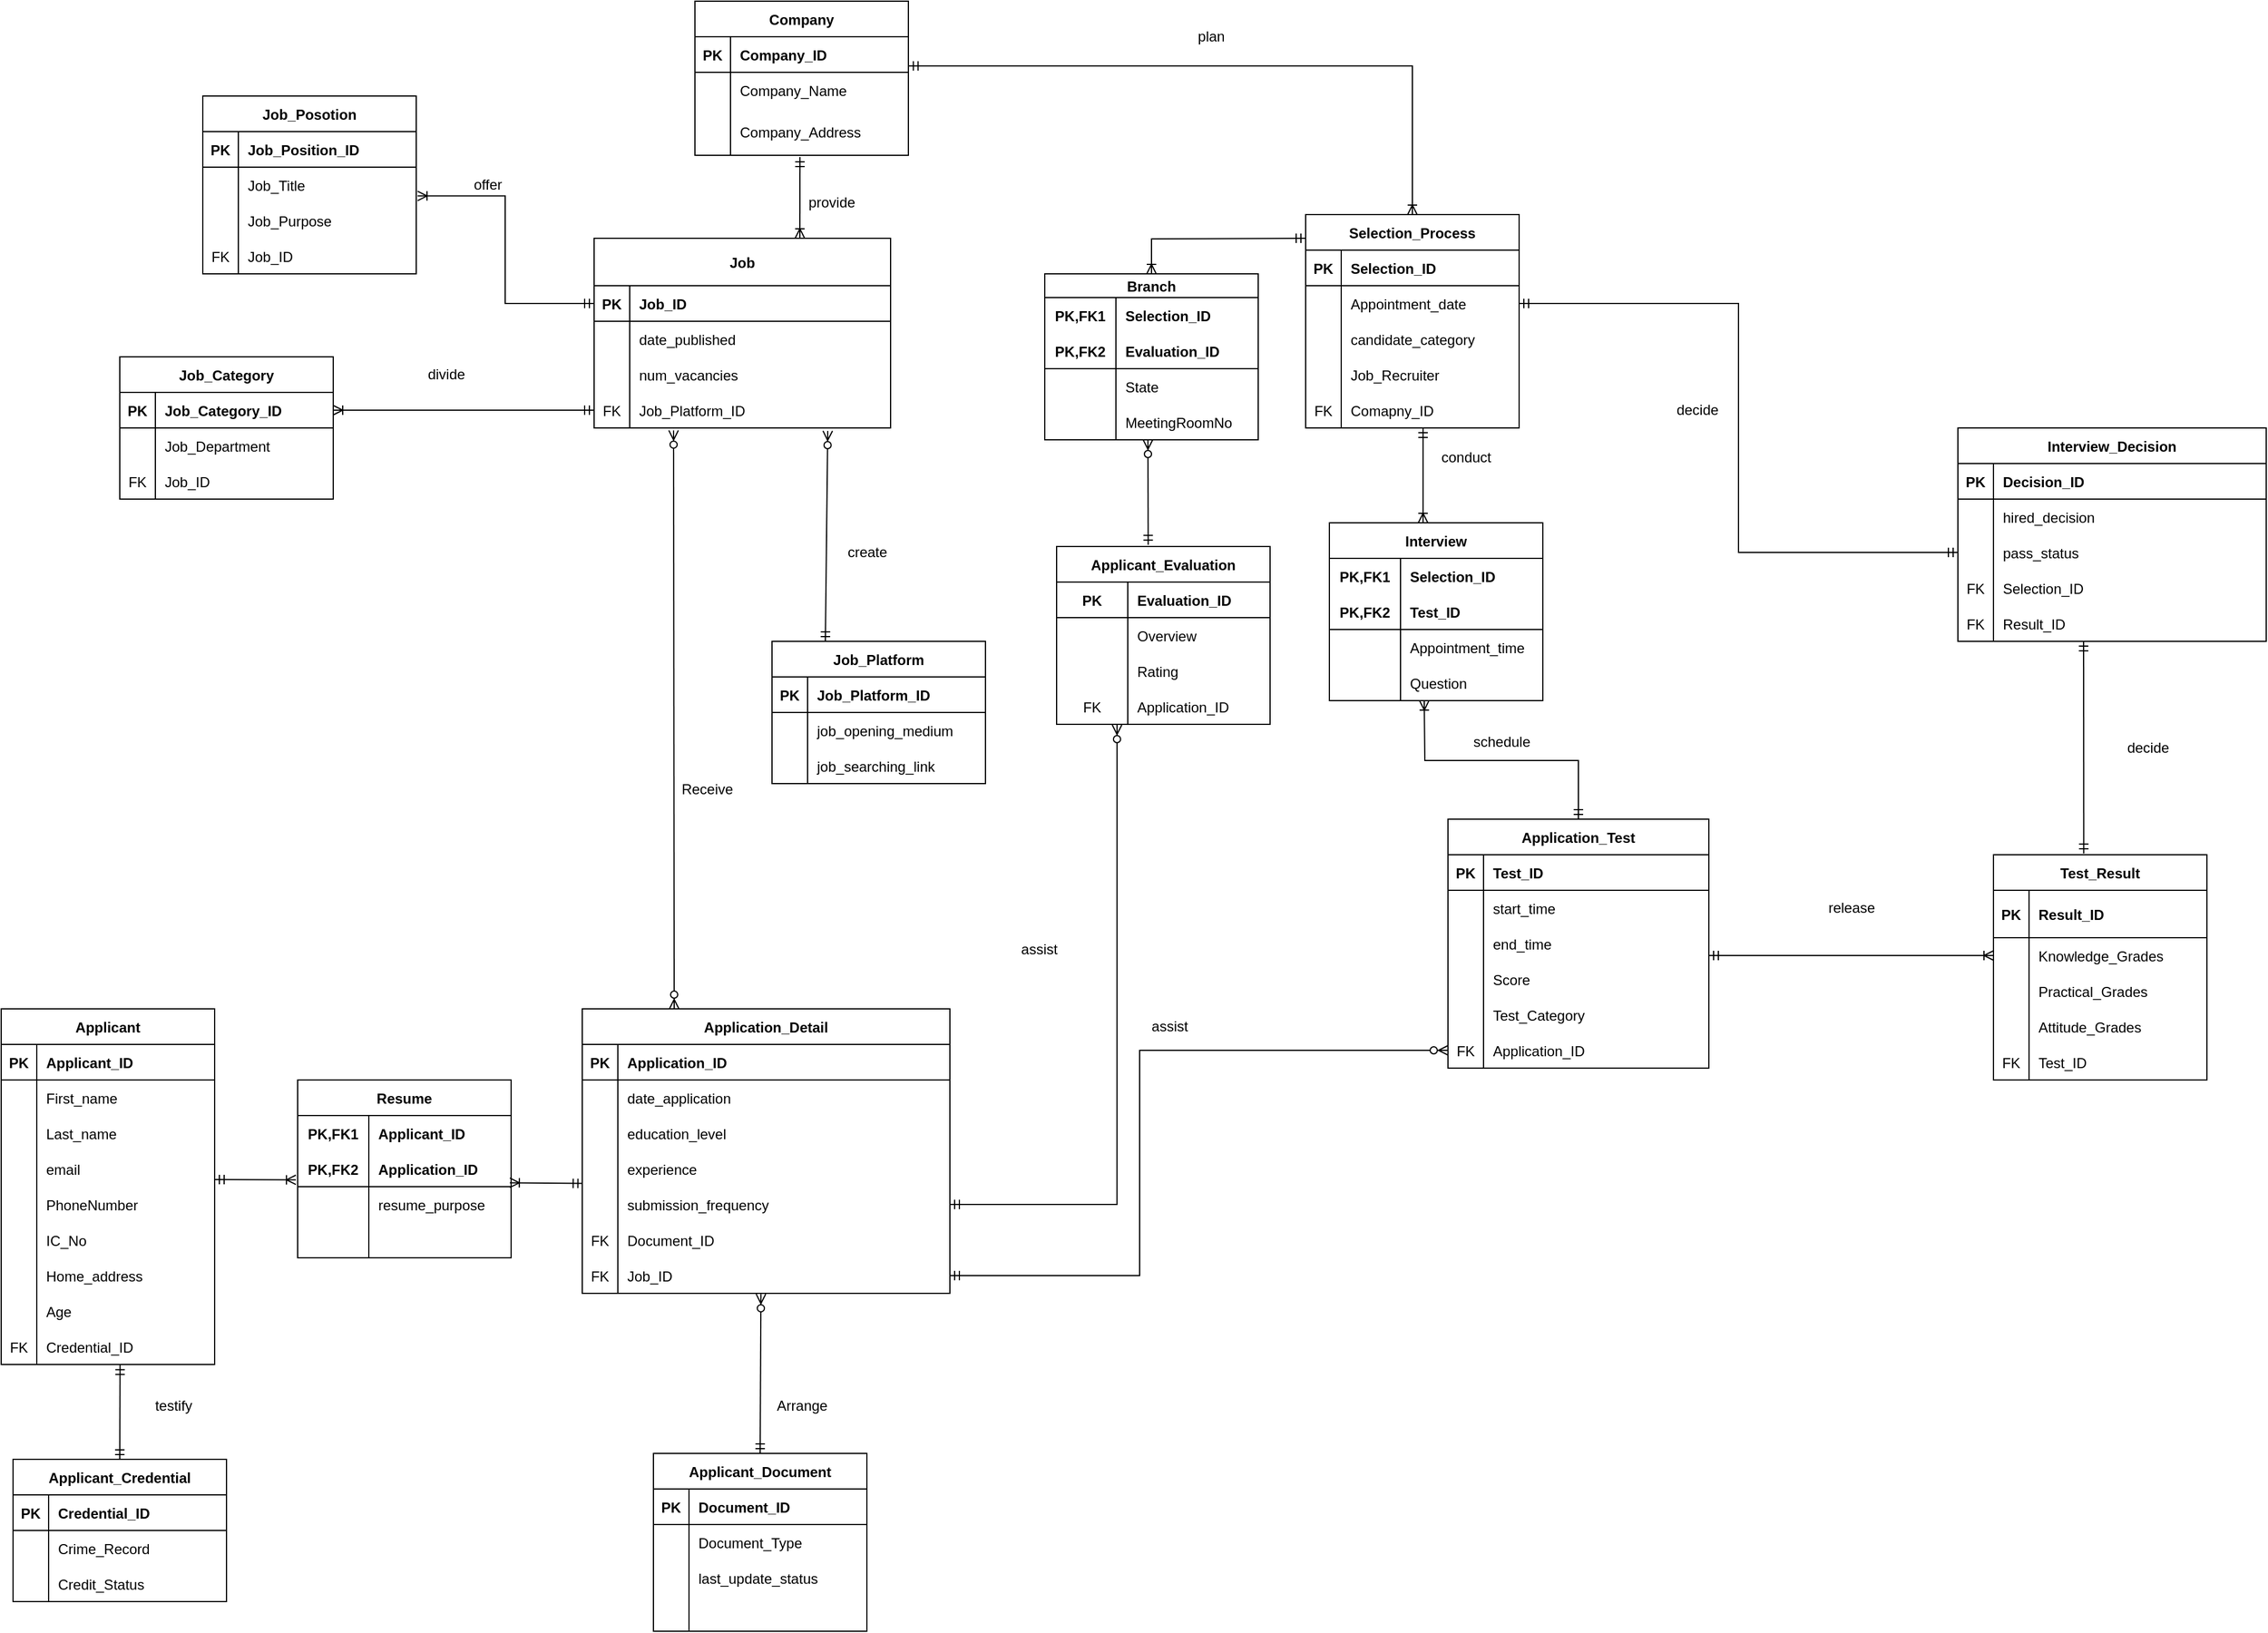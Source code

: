 <mxfile version="20.8.1" type="device"><diagram id="R2lEEEUBdFMjLlhIrx00" name="Page-1"><mxGraphModel dx="2758" dy="603" grid="1" gridSize="10" guides="1" tooltips="1" connect="1" arrows="1" fold="1" page="1" pageScale="1" pageWidth="1400" pageHeight="850" math="0" shadow="0" extFonts="Permanent Marker^https://fonts.googleapis.com/css?family=Permanent+Marker"><root><mxCell id="0"/><mxCell id="1" parent="0"/><mxCell id="XQdP5MDKnFZ1GUzZU1Ls-1" value="Company" style="shape=table;startSize=30;container=1;collapsible=1;childLayout=tableLayout;fixedRows=1;rowLines=0;fontStyle=1;align=center;resizeLast=1;" vertex="1" parent="1"><mxGeometry x="505" y="50" width="180" height="130" as="geometry"/></mxCell><mxCell id="XQdP5MDKnFZ1GUzZU1Ls-2" value="" style="shape=tableRow;horizontal=0;startSize=0;swimlaneHead=0;swimlaneBody=0;fillColor=none;collapsible=0;dropTarget=0;points=[[0,0.5],[1,0.5]];portConstraint=eastwest;top=0;left=0;right=0;bottom=1;" vertex="1" parent="XQdP5MDKnFZ1GUzZU1Ls-1"><mxGeometry y="30" width="180" height="30" as="geometry"/></mxCell><mxCell id="XQdP5MDKnFZ1GUzZU1Ls-3" value="PK" style="shape=partialRectangle;connectable=0;fillColor=none;top=0;left=0;bottom=0;right=0;fontStyle=1;overflow=hidden;" vertex="1" parent="XQdP5MDKnFZ1GUzZU1Ls-2"><mxGeometry width="30" height="30" as="geometry"><mxRectangle width="30" height="30" as="alternateBounds"/></mxGeometry></mxCell><mxCell id="XQdP5MDKnFZ1GUzZU1Ls-4" value="Company_ID" style="shape=partialRectangle;connectable=0;fillColor=none;top=0;left=0;bottom=0;right=0;align=left;spacingLeft=6;fontStyle=1;overflow=hidden;" vertex="1" parent="XQdP5MDKnFZ1GUzZU1Ls-2"><mxGeometry x="30" width="150" height="30" as="geometry"><mxRectangle width="150" height="30" as="alternateBounds"/></mxGeometry></mxCell><mxCell id="XQdP5MDKnFZ1GUzZU1Ls-5" value="" style="shape=tableRow;horizontal=0;startSize=0;swimlaneHead=0;swimlaneBody=0;fillColor=none;collapsible=0;dropTarget=0;points=[[0,0.5],[1,0.5]];portConstraint=eastwest;top=0;left=0;right=0;bottom=0;" vertex="1" parent="XQdP5MDKnFZ1GUzZU1Ls-1"><mxGeometry y="60" width="180" height="30" as="geometry"/></mxCell><mxCell id="XQdP5MDKnFZ1GUzZU1Ls-6" value="" style="shape=partialRectangle;connectable=0;fillColor=none;top=0;left=0;bottom=0;right=0;editable=1;overflow=hidden;" vertex="1" parent="XQdP5MDKnFZ1GUzZU1Ls-5"><mxGeometry width="30" height="30" as="geometry"><mxRectangle width="30" height="30" as="alternateBounds"/></mxGeometry></mxCell><mxCell id="XQdP5MDKnFZ1GUzZU1Ls-7" value="Company_Name" style="shape=partialRectangle;connectable=0;fillColor=none;top=0;left=0;bottom=0;right=0;align=left;spacingLeft=6;overflow=hidden;" vertex="1" parent="XQdP5MDKnFZ1GUzZU1Ls-5"><mxGeometry x="30" width="150" height="30" as="geometry"><mxRectangle width="150" height="30" as="alternateBounds"/></mxGeometry></mxCell><mxCell id="XQdP5MDKnFZ1GUzZU1Ls-8" value="" style="shape=tableRow;horizontal=0;startSize=0;swimlaneHead=0;swimlaneBody=0;fillColor=none;collapsible=0;dropTarget=0;points=[[0,0.5],[1,0.5]];portConstraint=eastwest;top=0;left=0;right=0;bottom=0;" vertex="1" parent="XQdP5MDKnFZ1GUzZU1Ls-1"><mxGeometry y="90" width="180" height="40" as="geometry"/></mxCell><mxCell id="XQdP5MDKnFZ1GUzZU1Ls-9" value="" style="shape=partialRectangle;connectable=0;fillColor=none;top=0;left=0;bottom=0;right=0;editable=1;overflow=hidden;" vertex="1" parent="XQdP5MDKnFZ1GUzZU1Ls-8"><mxGeometry width="30" height="40" as="geometry"><mxRectangle width="30" height="40" as="alternateBounds"/></mxGeometry></mxCell><mxCell id="XQdP5MDKnFZ1GUzZU1Ls-10" value="Company_Address    " style="shape=partialRectangle;connectable=0;fillColor=none;top=0;left=0;bottom=0;right=0;align=left;spacingLeft=6;overflow=hidden;" vertex="1" parent="XQdP5MDKnFZ1GUzZU1Ls-8"><mxGeometry x="30" width="150" height="40" as="geometry"><mxRectangle width="150" height="40" as="alternateBounds"/></mxGeometry></mxCell><mxCell id="XQdP5MDKnFZ1GUzZU1Ls-11" value="Job" style="shape=table;startSize=40;container=1;collapsible=1;childLayout=tableLayout;fixedRows=1;rowLines=0;fontStyle=1;align=center;resizeLast=1;" vertex="1" parent="1"><mxGeometry x="420" y="250" width="250" height="160" as="geometry"/></mxCell><mxCell id="XQdP5MDKnFZ1GUzZU1Ls-12" value="" style="shape=tableRow;horizontal=0;startSize=0;swimlaneHead=0;swimlaneBody=0;fillColor=none;collapsible=0;dropTarget=0;points=[[0,0.5],[1,0.5]];portConstraint=eastwest;top=0;left=0;right=0;bottom=1;" vertex="1" parent="XQdP5MDKnFZ1GUzZU1Ls-11"><mxGeometry y="40" width="250" height="30" as="geometry"/></mxCell><mxCell id="XQdP5MDKnFZ1GUzZU1Ls-13" value="PK" style="shape=partialRectangle;connectable=0;fillColor=none;top=0;left=0;bottom=0;right=0;fontStyle=1;overflow=hidden;" vertex="1" parent="XQdP5MDKnFZ1GUzZU1Ls-12"><mxGeometry width="30" height="30" as="geometry"><mxRectangle width="30" height="30" as="alternateBounds"/></mxGeometry></mxCell><mxCell id="XQdP5MDKnFZ1GUzZU1Ls-14" value="Job_ID" style="shape=partialRectangle;connectable=0;fillColor=none;top=0;left=0;bottom=0;right=0;align=left;spacingLeft=6;fontStyle=1;overflow=hidden;" vertex="1" parent="XQdP5MDKnFZ1GUzZU1Ls-12"><mxGeometry x="30" width="220" height="30" as="geometry"><mxRectangle width="220" height="30" as="alternateBounds"/></mxGeometry></mxCell><mxCell id="XQdP5MDKnFZ1GUzZU1Ls-15" value="" style="shape=tableRow;horizontal=0;startSize=0;swimlaneHead=0;swimlaneBody=0;fillColor=none;collapsible=0;dropTarget=0;points=[[0,0.5],[1,0.5]];portConstraint=eastwest;top=0;left=0;right=0;bottom=0;" vertex="1" parent="XQdP5MDKnFZ1GUzZU1Ls-11"><mxGeometry y="70" width="250" height="30" as="geometry"/></mxCell><mxCell id="XQdP5MDKnFZ1GUzZU1Ls-16" value="" style="shape=partialRectangle;connectable=0;fillColor=none;top=0;left=0;bottom=0;right=0;editable=1;overflow=hidden;" vertex="1" parent="XQdP5MDKnFZ1GUzZU1Ls-15"><mxGeometry width="30" height="30" as="geometry"><mxRectangle width="30" height="30" as="alternateBounds"/></mxGeometry></mxCell><mxCell id="XQdP5MDKnFZ1GUzZU1Ls-17" value="date_published" style="shape=partialRectangle;connectable=0;fillColor=none;top=0;left=0;bottom=0;right=0;align=left;spacingLeft=6;overflow=hidden;" vertex="1" parent="XQdP5MDKnFZ1GUzZU1Ls-15"><mxGeometry x="30" width="220" height="30" as="geometry"><mxRectangle width="220" height="30" as="alternateBounds"/></mxGeometry></mxCell><mxCell id="XQdP5MDKnFZ1GUzZU1Ls-18" value="" style="shape=tableRow;horizontal=0;startSize=0;swimlaneHead=0;swimlaneBody=0;fillColor=none;collapsible=0;dropTarget=0;points=[[0,0.5],[1,0.5]];portConstraint=eastwest;top=0;left=0;right=0;bottom=0;" vertex="1" parent="XQdP5MDKnFZ1GUzZU1Ls-11"><mxGeometry y="100" width="250" height="30" as="geometry"/></mxCell><mxCell id="XQdP5MDKnFZ1GUzZU1Ls-19" value="" style="shape=partialRectangle;connectable=0;fillColor=none;top=0;left=0;bottom=0;right=0;editable=1;overflow=hidden;" vertex="1" parent="XQdP5MDKnFZ1GUzZU1Ls-18"><mxGeometry width="30" height="30" as="geometry"><mxRectangle width="30" height="30" as="alternateBounds"/></mxGeometry></mxCell><mxCell id="XQdP5MDKnFZ1GUzZU1Ls-20" value="num_vacancies" style="shape=partialRectangle;connectable=0;fillColor=none;top=0;left=0;bottom=0;right=0;align=left;spacingLeft=6;overflow=hidden;" vertex="1" parent="XQdP5MDKnFZ1GUzZU1Ls-18"><mxGeometry x="30" width="220" height="30" as="geometry"><mxRectangle width="220" height="30" as="alternateBounds"/></mxGeometry></mxCell><mxCell id="XQdP5MDKnFZ1GUzZU1Ls-21" style="shape=tableRow;horizontal=0;startSize=0;swimlaneHead=0;swimlaneBody=0;fillColor=none;collapsible=0;dropTarget=0;points=[[0,0.5],[1,0.5]];portConstraint=eastwest;top=0;left=0;right=0;bottom=0;" vertex="1" parent="XQdP5MDKnFZ1GUzZU1Ls-11"><mxGeometry y="130" width="250" height="30" as="geometry"/></mxCell><mxCell id="XQdP5MDKnFZ1GUzZU1Ls-22" value="FK" style="shape=partialRectangle;connectable=0;fillColor=none;top=0;left=0;bottom=0;right=0;editable=1;overflow=hidden;" vertex="1" parent="XQdP5MDKnFZ1GUzZU1Ls-21"><mxGeometry width="30" height="30" as="geometry"><mxRectangle width="30" height="30" as="alternateBounds"/></mxGeometry></mxCell><mxCell id="XQdP5MDKnFZ1GUzZU1Ls-23" value="Job_Platform_ID" style="shape=partialRectangle;connectable=0;fillColor=none;top=0;left=0;bottom=0;right=0;align=left;spacingLeft=6;overflow=hidden;" vertex="1" parent="XQdP5MDKnFZ1GUzZU1Ls-21"><mxGeometry x="30" width="220" height="30" as="geometry"><mxRectangle width="220" height="30" as="alternateBounds"/></mxGeometry></mxCell><mxCell id="XQdP5MDKnFZ1GUzZU1Ls-24" value="Job_Category" style="shape=table;startSize=30;container=1;collapsible=1;childLayout=tableLayout;fixedRows=1;rowLines=0;fontStyle=1;align=center;resizeLast=1;" vertex="1" parent="1"><mxGeometry x="20" y="350" width="180" height="120" as="geometry"/></mxCell><mxCell id="XQdP5MDKnFZ1GUzZU1Ls-25" value="" style="shape=tableRow;horizontal=0;startSize=0;swimlaneHead=0;swimlaneBody=0;fillColor=none;collapsible=0;dropTarget=0;points=[[0,0.5],[1,0.5]];portConstraint=eastwest;top=0;left=0;right=0;bottom=1;" vertex="1" parent="XQdP5MDKnFZ1GUzZU1Ls-24"><mxGeometry y="30" width="180" height="30" as="geometry"/></mxCell><mxCell id="XQdP5MDKnFZ1GUzZU1Ls-26" value="PK" style="shape=partialRectangle;connectable=0;fillColor=none;top=0;left=0;bottom=0;right=0;fontStyle=1;overflow=hidden;" vertex="1" parent="XQdP5MDKnFZ1GUzZU1Ls-25"><mxGeometry width="30" height="30" as="geometry"><mxRectangle width="30" height="30" as="alternateBounds"/></mxGeometry></mxCell><mxCell id="XQdP5MDKnFZ1GUzZU1Ls-27" value="Job_Category_ID" style="shape=partialRectangle;connectable=0;fillColor=none;top=0;left=0;bottom=0;right=0;align=left;spacingLeft=6;fontStyle=1;overflow=hidden;" vertex="1" parent="XQdP5MDKnFZ1GUzZU1Ls-25"><mxGeometry x="30" width="150" height="30" as="geometry"><mxRectangle width="150" height="30" as="alternateBounds"/></mxGeometry></mxCell><mxCell id="XQdP5MDKnFZ1GUzZU1Ls-28" value="" style="shape=tableRow;horizontal=0;startSize=0;swimlaneHead=0;swimlaneBody=0;fillColor=none;collapsible=0;dropTarget=0;points=[[0,0.5],[1,0.5]];portConstraint=eastwest;top=0;left=0;right=0;bottom=0;" vertex="1" parent="XQdP5MDKnFZ1GUzZU1Ls-24"><mxGeometry y="60" width="180" height="30" as="geometry"/></mxCell><mxCell id="XQdP5MDKnFZ1GUzZU1Ls-29" value="" style="shape=partialRectangle;connectable=0;fillColor=none;top=0;left=0;bottom=0;right=0;editable=1;overflow=hidden;" vertex="1" parent="XQdP5MDKnFZ1GUzZU1Ls-28"><mxGeometry width="30" height="30" as="geometry"><mxRectangle width="30" height="30" as="alternateBounds"/></mxGeometry></mxCell><mxCell id="XQdP5MDKnFZ1GUzZU1Ls-30" value="Job_Department" style="shape=partialRectangle;connectable=0;fillColor=none;top=0;left=0;bottom=0;right=0;align=left;spacingLeft=6;overflow=hidden;" vertex="1" parent="XQdP5MDKnFZ1GUzZU1Ls-28"><mxGeometry x="30" width="150" height="30" as="geometry"><mxRectangle width="150" height="30" as="alternateBounds"/></mxGeometry></mxCell><mxCell id="XQdP5MDKnFZ1GUzZU1Ls-31" style="shape=tableRow;horizontal=0;startSize=0;swimlaneHead=0;swimlaneBody=0;fillColor=none;collapsible=0;dropTarget=0;points=[[0,0.5],[1,0.5]];portConstraint=eastwest;top=0;left=0;right=0;bottom=0;" vertex="1" parent="XQdP5MDKnFZ1GUzZU1Ls-24"><mxGeometry y="90" width="180" height="30" as="geometry"/></mxCell><mxCell id="XQdP5MDKnFZ1GUzZU1Ls-32" value="FK" style="shape=partialRectangle;connectable=0;fillColor=none;top=0;left=0;bottom=0;right=0;editable=1;overflow=hidden;" vertex="1" parent="XQdP5MDKnFZ1GUzZU1Ls-31"><mxGeometry width="30" height="30" as="geometry"><mxRectangle width="30" height="30" as="alternateBounds"/></mxGeometry></mxCell><mxCell id="XQdP5MDKnFZ1GUzZU1Ls-33" value="Job_ID" style="shape=partialRectangle;connectable=0;fillColor=none;top=0;left=0;bottom=0;right=0;align=left;spacingLeft=6;overflow=hidden;" vertex="1" parent="XQdP5MDKnFZ1GUzZU1Ls-31"><mxGeometry x="30" width="150" height="30" as="geometry"><mxRectangle width="150" height="30" as="alternateBounds"/></mxGeometry></mxCell><mxCell id="XQdP5MDKnFZ1GUzZU1Ls-34" value="Job_Posotion" style="shape=table;startSize=30;container=1;collapsible=1;childLayout=tableLayout;fixedRows=1;rowLines=0;fontStyle=1;align=center;resizeLast=1;" vertex="1" parent="1"><mxGeometry x="90" y="130" width="180" height="150" as="geometry"/></mxCell><mxCell id="XQdP5MDKnFZ1GUzZU1Ls-35" value="" style="shape=tableRow;horizontal=0;startSize=0;swimlaneHead=0;swimlaneBody=0;fillColor=none;collapsible=0;dropTarget=0;points=[[0,0.5],[1,0.5]];portConstraint=eastwest;top=0;left=0;right=0;bottom=1;" vertex="1" parent="XQdP5MDKnFZ1GUzZU1Ls-34"><mxGeometry y="30" width="180" height="30" as="geometry"/></mxCell><mxCell id="XQdP5MDKnFZ1GUzZU1Ls-36" value="PK" style="shape=partialRectangle;connectable=0;fillColor=none;top=0;left=0;bottom=0;right=0;fontStyle=1;overflow=hidden;" vertex="1" parent="XQdP5MDKnFZ1GUzZU1Ls-35"><mxGeometry width="30" height="30" as="geometry"><mxRectangle width="30" height="30" as="alternateBounds"/></mxGeometry></mxCell><mxCell id="XQdP5MDKnFZ1GUzZU1Ls-37" value="Job_Position_ID" style="shape=partialRectangle;connectable=0;fillColor=none;top=0;left=0;bottom=0;right=0;align=left;spacingLeft=6;fontStyle=1;overflow=hidden;" vertex="1" parent="XQdP5MDKnFZ1GUzZU1Ls-35"><mxGeometry x="30" width="150" height="30" as="geometry"><mxRectangle width="150" height="30" as="alternateBounds"/></mxGeometry></mxCell><mxCell id="XQdP5MDKnFZ1GUzZU1Ls-38" value="" style="shape=tableRow;horizontal=0;startSize=0;swimlaneHead=0;swimlaneBody=0;fillColor=none;collapsible=0;dropTarget=0;points=[[0,0.5],[1,0.5]];portConstraint=eastwest;top=0;left=0;right=0;bottom=0;" vertex="1" parent="XQdP5MDKnFZ1GUzZU1Ls-34"><mxGeometry y="60" width="180" height="30" as="geometry"/></mxCell><mxCell id="XQdP5MDKnFZ1GUzZU1Ls-39" value="" style="shape=partialRectangle;connectable=0;fillColor=none;top=0;left=0;bottom=0;right=0;editable=1;overflow=hidden;" vertex="1" parent="XQdP5MDKnFZ1GUzZU1Ls-38"><mxGeometry width="30" height="30" as="geometry"><mxRectangle width="30" height="30" as="alternateBounds"/></mxGeometry></mxCell><mxCell id="XQdP5MDKnFZ1GUzZU1Ls-40" value="Job_Title" style="shape=partialRectangle;connectable=0;fillColor=none;top=0;left=0;bottom=0;right=0;align=left;spacingLeft=6;overflow=hidden;" vertex="1" parent="XQdP5MDKnFZ1GUzZU1Ls-38"><mxGeometry x="30" width="150" height="30" as="geometry"><mxRectangle width="150" height="30" as="alternateBounds"/></mxGeometry></mxCell><mxCell id="XQdP5MDKnFZ1GUzZU1Ls-41" value="" style="shape=tableRow;horizontal=0;startSize=0;swimlaneHead=0;swimlaneBody=0;fillColor=none;collapsible=0;dropTarget=0;points=[[0,0.5],[1,0.5]];portConstraint=eastwest;top=0;left=0;right=0;bottom=0;" vertex="1" parent="XQdP5MDKnFZ1GUzZU1Ls-34"><mxGeometry y="90" width="180" height="30" as="geometry"/></mxCell><mxCell id="XQdP5MDKnFZ1GUzZU1Ls-42" value="" style="shape=partialRectangle;connectable=0;fillColor=none;top=0;left=0;bottom=0;right=0;editable=1;overflow=hidden;" vertex="1" parent="XQdP5MDKnFZ1GUzZU1Ls-41"><mxGeometry width="30" height="30" as="geometry"><mxRectangle width="30" height="30" as="alternateBounds"/></mxGeometry></mxCell><mxCell id="XQdP5MDKnFZ1GUzZU1Ls-43" value="Job_Purpose" style="shape=partialRectangle;connectable=0;fillColor=none;top=0;left=0;bottom=0;right=0;align=left;spacingLeft=6;overflow=hidden;" vertex="1" parent="XQdP5MDKnFZ1GUzZU1Ls-41"><mxGeometry x="30" width="150" height="30" as="geometry"><mxRectangle width="150" height="30" as="alternateBounds"/></mxGeometry></mxCell><mxCell id="XQdP5MDKnFZ1GUzZU1Ls-44" value="" style="shape=tableRow;horizontal=0;startSize=0;swimlaneHead=0;swimlaneBody=0;fillColor=none;collapsible=0;dropTarget=0;points=[[0,0.5],[1,0.5]];portConstraint=eastwest;top=0;left=0;right=0;bottom=0;" vertex="1" parent="XQdP5MDKnFZ1GUzZU1Ls-34"><mxGeometry y="120" width="180" height="30" as="geometry"/></mxCell><mxCell id="XQdP5MDKnFZ1GUzZU1Ls-45" value="FK" style="shape=partialRectangle;connectable=0;fillColor=none;top=0;left=0;bottom=0;right=0;editable=1;overflow=hidden;" vertex="1" parent="XQdP5MDKnFZ1GUzZU1Ls-44"><mxGeometry width="30" height="30" as="geometry"><mxRectangle width="30" height="30" as="alternateBounds"/></mxGeometry></mxCell><mxCell id="XQdP5MDKnFZ1GUzZU1Ls-46" value="Job_ID" style="shape=partialRectangle;connectable=0;fillColor=none;top=0;left=0;bottom=0;right=0;align=left;spacingLeft=6;overflow=hidden;" vertex="1" parent="XQdP5MDKnFZ1GUzZU1Ls-44"><mxGeometry x="30" width="150" height="30" as="geometry"><mxRectangle width="150" height="30" as="alternateBounds"/></mxGeometry></mxCell><mxCell id="XQdP5MDKnFZ1GUzZU1Ls-47" value="Job_Platform" style="shape=table;startSize=30;container=1;collapsible=1;childLayout=tableLayout;fixedRows=1;rowLines=0;fontStyle=1;align=center;resizeLast=1;" vertex="1" parent="1"><mxGeometry x="570" y="590" width="180" height="120" as="geometry"/></mxCell><mxCell id="XQdP5MDKnFZ1GUzZU1Ls-48" value="" style="shape=tableRow;horizontal=0;startSize=0;swimlaneHead=0;swimlaneBody=0;fillColor=none;collapsible=0;dropTarget=0;points=[[0,0.5],[1,0.5]];portConstraint=eastwest;top=0;left=0;right=0;bottom=1;" vertex="1" parent="XQdP5MDKnFZ1GUzZU1Ls-47"><mxGeometry y="30" width="180" height="30" as="geometry"/></mxCell><mxCell id="XQdP5MDKnFZ1GUzZU1Ls-49" value="PK" style="shape=partialRectangle;connectable=0;fillColor=none;top=0;left=0;bottom=0;right=0;fontStyle=1;overflow=hidden;" vertex="1" parent="XQdP5MDKnFZ1GUzZU1Ls-48"><mxGeometry width="30" height="30" as="geometry"><mxRectangle width="30" height="30" as="alternateBounds"/></mxGeometry></mxCell><mxCell id="XQdP5MDKnFZ1GUzZU1Ls-50" value="Job_Platform_ID" style="shape=partialRectangle;connectable=0;fillColor=none;top=0;left=0;bottom=0;right=0;align=left;spacingLeft=6;fontStyle=1;overflow=hidden;" vertex="1" parent="XQdP5MDKnFZ1GUzZU1Ls-48"><mxGeometry x="30" width="150" height="30" as="geometry"><mxRectangle width="150" height="30" as="alternateBounds"/></mxGeometry></mxCell><mxCell id="XQdP5MDKnFZ1GUzZU1Ls-51" value="" style="shape=tableRow;horizontal=0;startSize=0;swimlaneHead=0;swimlaneBody=0;fillColor=none;collapsible=0;dropTarget=0;points=[[0,0.5],[1,0.5]];portConstraint=eastwest;top=0;left=0;right=0;bottom=0;" vertex="1" parent="XQdP5MDKnFZ1GUzZU1Ls-47"><mxGeometry y="60" width="180" height="30" as="geometry"/></mxCell><mxCell id="XQdP5MDKnFZ1GUzZU1Ls-52" value="" style="shape=partialRectangle;connectable=0;fillColor=none;top=0;left=0;bottom=0;right=0;editable=1;overflow=hidden;" vertex="1" parent="XQdP5MDKnFZ1GUzZU1Ls-51"><mxGeometry width="30" height="30" as="geometry"><mxRectangle width="30" height="30" as="alternateBounds"/></mxGeometry></mxCell><mxCell id="XQdP5MDKnFZ1GUzZU1Ls-53" value="job_opening_medium" style="shape=partialRectangle;connectable=0;fillColor=none;top=0;left=0;bottom=0;right=0;align=left;spacingLeft=6;overflow=hidden;" vertex="1" parent="XQdP5MDKnFZ1GUzZU1Ls-51"><mxGeometry x="30" width="150" height="30" as="geometry"><mxRectangle width="150" height="30" as="alternateBounds"/></mxGeometry></mxCell><mxCell id="XQdP5MDKnFZ1GUzZU1Ls-54" style="shape=tableRow;horizontal=0;startSize=0;swimlaneHead=0;swimlaneBody=0;fillColor=none;collapsible=0;dropTarget=0;points=[[0,0.5],[1,0.5]];portConstraint=eastwest;top=0;left=0;right=0;bottom=0;" vertex="1" parent="XQdP5MDKnFZ1GUzZU1Ls-47"><mxGeometry y="90" width="180" height="30" as="geometry"/></mxCell><mxCell id="XQdP5MDKnFZ1GUzZU1Ls-55" style="shape=partialRectangle;connectable=0;fillColor=none;top=0;left=0;bottom=0;right=0;editable=1;overflow=hidden;" vertex="1" parent="XQdP5MDKnFZ1GUzZU1Ls-54"><mxGeometry width="30" height="30" as="geometry"><mxRectangle width="30" height="30" as="alternateBounds"/></mxGeometry></mxCell><mxCell id="XQdP5MDKnFZ1GUzZU1Ls-56" value="job_searching_link" style="shape=partialRectangle;connectable=0;fillColor=none;top=0;left=0;bottom=0;right=0;align=left;spacingLeft=6;overflow=hidden;" vertex="1" parent="XQdP5MDKnFZ1GUzZU1Ls-54"><mxGeometry x="30" width="150" height="30" as="geometry"><mxRectangle width="150" height="30" as="alternateBounds"/></mxGeometry></mxCell><mxCell id="XQdP5MDKnFZ1GUzZU1Ls-57" value="Application_Detail" style="shape=table;startSize=30;container=1;collapsible=1;childLayout=tableLayout;fixedRows=1;rowLines=0;fontStyle=1;align=center;resizeLast=1;" vertex="1" parent="1"><mxGeometry x="410" y="900" width="310" height="240" as="geometry"/></mxCell><mxCell id="XQdP5MDKnFZ1GUzZU1Ls-58" value="" style="shape=tableRow;horizontal=0;startSize=0;swimlaneHead=0;swimlaneBody=0;fillColor=none;collapsible=0;dropTarget=0;points=[[0,0.5],[1,0.5]];portConstraint=eastwest;top=0;left=0;right=0;bottom=1;" vertex="1" parent="XQdP5MDKnFZ1GUzZU1Ls-57"><mxGeometry y="30" width="310" height="30" as="geometry"/></mxCell><mxCell id="XQdP5MDKnFZ1GUzZU1Ls-59" value="PK" style="shape=partialRectangle;connectable=0;fillColor=none;top=0;left=0;bottom=0;right=0;fontStyle=1;overflow=hidden;" vertex="1" parent="XQdP5MDKnFZ1GUzZU1Ls-58"><mxGeometry width="30" height="30" as="geometry"><mxRectangle width="30" height="30" as="alternateBounds"/></mxGeometry></mxCell><mxCell id="XQdP5MDKnFZ1GUzZU1Ls-60" value="Application_ID" style="shape=partialRectangle;connectable=0;fillColor=none;top=0;left=0;bottom=0;right=0;align=left;spacingLeft=6;fontStyle=1;overflow=hidden;" vertex="1" parent="XQdP5MDKnFZ1GUzZU1Ls-58"><mxGeometry x="30" width="280" height="30" as="geometry"><mxRectangle width="280" height="30" as="alternateBounds"/></mxGeometry></mxCell><mxCell id="XQdP5MDKnFZ1GUzZU1Ls-61" value="" style="shape=tableRow;horizontal=0;startSize=0;swimlaneHead=0;swimlaneBody=0;fillColor=none;collapsible=0;dropTarget=0;points=[[0,0.5],[1,0.5]];portConstraint=eastwest;top=0;left=0;right=0;bottom=0;" vertex="1" parent="XQdP5MDKnFZ1GUzZU1Ls-57"><mxGeometry y="60" width="310" height="30" as="geometry"/></mxCell><mxCell id="XQdP5MDKnFZ1GUzZU1Ls-62" value="" style="shape=partialRectangle;connectable=0;fillColor=none;top=0;left=0;bottom=0;right=0;editable=1;overflow=hidden;" vertex="1" parent="XQdP5MDKnFZ1GUzZU1Ls-61"><mxGeometry width="30" height="30" as="geometry"><mxRectangle width="30" height="30" as="alternateBounds"/></mxGeometry></mxCell><mxCell id="XQdP5MDKnFZ1GUzZU1Ls-63" value="date_application" style="shape=partialRectangle;connectable=0;fillColor=none;top=0;left=0;bottom=0;right=0;align=left;spacingLeft=6;overflow=hidden;" vertex="1" parent="XQdP5MDKnFZ1GUzZU1Ls-61"><mxGeometry x="30" width="280" height="30" as="geometry"><mxRectangle width="280" height="30" as="alternateBounds"/></mxGeometry></mxCell><mxCell id="XQdP5MDKnFZ1GUzZU1Ls-64" value="" style="shape=tableRow;horizontal=0;startSize=0;swimlaneHead=0;swimlaneBody=0;fillColor=none;collapsible=0;dropTarget=0;points=[[0,0.5],[1,0.5]];portConstraint=eastwest;top=0;left=0;right=0;bottom=0;" vertex="1" parent="XQdP5MDKnFZ1GUzZU1Ls-57"><mxGeometry y="90" width="310" height="30" as="geometry"/></mxCell><mxCell id="XQdP5MDKnFZ1GUzZU1Ls-65" value="" style="shape=partialRectangle;connectable=0;fillColor=none;top=0;left=0;bottom=0;right=0;editable=1;overflow=hidden;" vertex="1" parent="XQdP5MDKnFZ1GUzZU1Ls-64"><mxGeometry width="30" height="30" as="geometry"><mxRectangle width="30" height="30" as="alternateBounds"/></mxGeometry></mxCell><mxCell id="XQdP5MDKnFZ1GUzZU1Ls-66" value="education_level" style="shape=partialRectangle;connectable=0;fillColor=none;top=0;left=0;bottom=0;right=0;align=left;spacingLeft=6;overflow=hidden;" vertex="1" parent="XQdP5MDKnFZ1GUzZU1Ls-64"><mxGeometry x="30" width="280" height="30" as="geometry"><mxRectangle width="280" height="30" as="alternateBounds"/></mxGeometry></mxCell><mxCell id="XQdP5MDKnFZ1GUzZU1Ls-67" value="" style="shape=tableRow;horizontal=0;startSize=0;swimlaneHead=0;swimlaneBody=0;fillColor=none;collapsible=0;dropTarget=0;points=[[0,0.5],[1,0.5]];portConstraint=eastwest;top=0;left=0;right=0;bottom=0;" vertex="1" parent="XQdP5MDKnFZ1GUzZU1Ls-57"><mxGeometry y="120" width="310" height="30" as="geometry"/></mxCell><mxCell id="XQdP5MDKnFZ1GUzZU1Ls-68" value="" style="shape=partialRectangle;connectable=0;fillColor=none;top=0;left=0;bottom=0;right=0;editable=1;overflow=hidden;" vertex="1" parent="XQdP5MDKnFZ1GUzZU1Ls-67"><mxGeometry width="30" height="30" as="geometry"><mxRectangle width="30" height="30" as="alternateBounds"/></mxGeometry></mxCell><mxCell id="XQdP5MDKnFZ1GUzZU1Ls-69" value="experience" style="shape=partialRectangle;connectable=0;fillColor=none;top=0;left=0;bottom=0;right=0;align=left;spacingLeft=6;overflow=hidden;" vertex="1" parent="XQdP5MDKnFZ1GUzZU1Ls-67"><mxGeometry x="30" width="280" height="30" as="geometry"><mxRectangle width="280" height="30" as="alternateBounds"/></mxGeometry></mxCell><mxCell id="XQdP5MDKnFZ1GUzZU1Ls-70" style="shape=tableRow;horizontal=0;startSize=0;swimlaneHead=0;swimlaneBody=0;fillColor=none;collapsible=0;dropTarget=0;points=[[0,0.5],[1,0.5]];portConstraint=eastwest;top=0;left=0;right=0;bottom=0;" vertex="1" parent="XQdP5MDKnFZ1GUzZU1Ls-57"><mxGeometry y="150" width="310" height="30" as="geometry"/></mxCell><mxCell id="XQdP5MDKnFZ1GUzZU1Ls-71" style="shape=partialRectangle;connectable=0;fillColor=none;top=0;left=0;bottom=0;right=0;editable=1;overflow=hidden;" vertex="1" parent="XQdP5MDKnFZ1GUzZU1Ls-70"><mxGeometry width="30" height="30" as="geometry"><mxRectangle width="30" height="30" as="alternateBounds"/></mxGeometry></mxCell><mxCell id="XQdP5MDKnFZ1GUzZU1Ls-72" value="submission_frequency" style="shape=partialRectangle;connectable=0;fillColor=none;top=0;left=0;bottom=0;right=0;align=left;spacingLeft=6;overflow=hidden;" vertex="1" parent="XQdP5MDKnFZ1GUzZU1Ls-70"><mxGeometry x="30" width="280" height="30" as="geometry"><mxRectangle width="280" height="30" as="alternateBounds"/></mxGeometry></mxCell><mxCell id="XQdP5MDKnFZ1GUzZU1Ls-73" style="shape=tableRow;horizontal=0;startSize=0;swimlaneHead=0;swimlaneBody=0;fillColor=none;collapsible=0;dropTarget=0;points=[[0,0.5],[1,0.5]];portConstraint=eastwest;top=0;left=0;right=0;bottom=0;" vertex="1" parent="XQdP5MDKnFZ1GUzZU1Ls-57"><mxGeometry y="180" width="310" height="30" as="geometry"/></mxCell><mxCell id="XQdP5MDKnFZ1GUzZU1Ls-74" value="FK" style="shape=partialRectangle;connectable=0;fillColor=none;top=0;left=0;bottom=0;right=0;editable=1;overflow=hidden;" vertex="1" parent="XQdP5MDKnFZ1GUzZU1Ls-73"><mxGeometry width="30" height="30" as="geometry"><mxRectangle width="30" height="30" as="alternateBounds"/></mxGeometry></mxCell><mxCell id="XQdP5MDKnFZ1GUzZU1Ls-75" value="Document_ID" style="shape=partialRectangle;connectable=0;fillColor=none;top=0;left=0;bottom=0;right=0;align=left;spacingLeft=6;overflow=hidden;" vertex="1" parent="XQdP5MDKnFZ1GUzZU1Ls-73"><mxGeometry x="30" width="280" height="30" as="geometry"><mxRectangle width="280" height="30" as="alternateBounds"/></mxGeometry></mxCell><mxCell id="XQdP5MDKnFZ1GUzZU1Ls-76" style="shape=tableRow;horizontal=0;startSize=0;swimlaneHead=0;swimlaneBody=0;fillColor=none;collapsible=0;dropTarget=0;points=[[0,0.5],[1,0.5]];portConstraint=eastwest;top=0;left=0;right=0;bottom=0;" vertex="1" parent="XQdP5MDKnFZ1GUzZU1Ls-57"><mxGeometry y="210" width="310" height="30" as="geometry"/></mxCell><mxCell id="XQdP5MDKnFZ1GUzZU1Ls-77" value="FK" style="shape=partialRectangle;connectable=0;fillColor=none;top=0;left=0;bottom=0;right=0;editable=1;overflow=hidden;" vertex="1" parent="XQdP5MDKnFZ1GUzZU1Ls-76"><mxGeometry width="30" height="30" as="geometry"><mxRectangle width="30" height="30" as="alternateBounds"/></mxGeometry></mxCell><mxCell id="XQdP5MDKnFZ1GUzZU1Ls-78" value="Job_ID" style="shape=partialRectangle;connectable=0;fillColor=none;top=0;left=0;bottom=0;right=0;align=left;spacingLeft=6;overflow=hidden;" vertex="1" parent="XQdP5MDKnFZ1GUzZU1Ls-76"><mxGeometry x="30" width="280" height="30" as="geometry"><mxRectangle width="280" height="30" as="alternateBounds"/></mxGeometry></mxCell><mxCell id="XQdP5MDKnFZ1GUzZU1Ls-79" value="Applicant" style="shape=table;startSize=30;container=1;collapsible=1;childLayout=tableLayout;fixedRows=1;rowLines=0;fontStyle=1;align=center;resizeLast=1;" vertex="1" parent="1"><mxGeometry x="-80" y="900" width="180" height="300" as="geometry"/></mxCell><mxCell id="XQdP5MDKnFZ1GUzZU1Ls-80" value="" style="shape=tableRow;horizontal=0;startSize=0;swimlaneHead=0;swimlaneBody=0;fillColor=none;collapsible=0;dropTarget=0;points=[[0,0.5],[1,0.5]];portConstraint=eastwest;top=0;left=0;right=0;bottom=1;" vertex="1" parent="XQdP5MDKnFZ1GUzZU1Ls-79"><mxGeometry y="30" width="180" height="30" as="geometry"/></mxCell><mxCell id="XQdP5MDKnFZ1GUzZU1Ls-81" value="PK" style="shape=partialRectangle;connectable=0;fillColor=none;top=0;left=0;bottom=0;right=0;fontStyle=1;overflow=hidden;" vertex="1" parent="XQdP5MDKnFZ1GUzZU1Ls-80"><mxGeometry width="30" height="30" as="geometry"><mxRectangle width="30" height="30" as="alternateBounds"/></mxGeometry></mxCell><mxCell id="XQdP5MDKnFZ1GUzZU1Ls-82" value="Applicant_ID" style="shape=partialRectangle;connectable=0;fillColor=none;top=0;left=0;bottom=0;right=0;align=left;spacingLeft=6;fontStyle=1;overflow=hidden;" vertex="1" parent="XQdP5MDKnFZ1GUzZU1Ls-80"><mxGeometry x="30" width="150" height="30" as="geometry"><mxRectangle width="150" height="30" as="alternateBounds"/></mxGeometry></mxCell><mxCell id="XQdP5MDKnFZ1GUzZU1Ls-83" value="" style="shape=tableRow;horizontal=0;startSize=0;swimlaneHead=0;swimlaneBody=0;fillColor=none;collapsible=0;dropTarget=0;points=[[0,0.5],[1,0.5]];portConstraint=eastwest;top=0;left=0;right=0;bottom=0;" vertex="1" parent="XQdP5MDKnFZ1GUzZU1Ls-79"><mxGeometry y="60" width="180" height="30" as="geometry"/></mxCell><mxCell id="XQdP5MDKnFZ1GUzZU1Ls-84" value="" style="shape=partialRectangle;connectable=0;fillColor=none;top=0;left=0;bottom=0;right=0;editable=1;overflow=hidden;" vertex="1" parent="XQdP5MDKnFZ1GUzZU1Ls-83"><mxGeometry width="30" height="30" as="geometry"><mxRectangle width="30" height="30" as="alternateBounds"/></mxGeometry></mxCell><mxCell id="XQdP5MDKnFZ1GUzZU1Ls-85" value="First_name" style="shape=partialRectangle;connectable=0;fillColor=none;top=0;left=0;bottom=0;right=0;align=left;spacingLeft=6;overflow=hidden;" vertex="1" parent="XQdP5MDKnFZ1GUzZU1Ls-83"><mxGeometry x="30" width="150" height="30" as="geometry"><mxRectangle width="150" height="30" as="alternateBounds"/></mxGeometry></mxCell><mxCell id="XQdP5MDKnFZ1GUzZU1Ls-86" value="" style="shape=tableRow;horizontal=0;startSize=0;swimlaneHead=0;swimlaneBody=0;fillColor=none;collapsible=0;dropTarget=0;points=[[0,0.5],[1,0.5]];portConstraint=eastwest;top=0;left=0;right=0;bottom=0;" vertex="1" parent="XQdP5MDKnFZ1GUzZU1Ls-79"><mxGeometry y="90" width="180" height="30" as="geometry"/></mxCell><mxCell id="XQdP5MDKnFZ1GUzZU1Ls-87" value="" style="shape=partialRectangle;connectable=0;fillColor=none;top=0;left=0;bottom=0;right=0;editable=1;overflow=hidden;" vertex="1" parent="XQdP5MDKnFZ1GUzZU1Ls-86"><mxGeometry width="30" height="30" as="geometry"><mxRectangle width="30" height="30" as="alternateBounds"/></mxGeometry></mxCell><mxCell id="XQdP5MDKnFZ1GUzZU1Ls-88" value="Last_name" style="shape=partialRectangle;connectable=0;fillColor=none;top=0;left=0;bottom=0;right=0;align=left;spacingLeft=6;overflow=hidden;" vertex="1" parent="XQdP5MDKnFZ1GUzZU1Ls-86"><mxGeometry x="30" width="150" height="30" as="geometry"><mxRectangle width="150" height="30" as="alternateBounds"/></mxGeometry></mxCell><mxCell id="XQdP5MDKnFZ1GUzZU1Ls-89" value="" style="shape=tableRow;horizontal=0;startSize=0;swimlaneHead=0;swimlaneBody=0;fillColor=none;collapsible=0;dropTarget=0;points=[[0,0.5],[1,0.5]];portConstraint=eastwest;top=0;left=0;right=0;bottom=0;" vertex="1" parent="XQdP5MDKnFZ1GUzZU1Ls-79"><mxGeometry y="120" width="180" height="30" as="geometry"/></mxCell><mxCell id="XQdP5MDKnFZ1GUzZU1Ls-90" value="" style="shape=partialRectangle;connectable=0;fillColor=none;top=0;left=0;bottom=0;right=0;editable=1;overflow=hidden;" vertex="1" parent="XQdP5MDKnFZ1GUzZU1Ls-89"><mxGeometry width="30" height="30" as="geometry"><mxRectangle width="30" height="30" as="alternateBounds"/></mxGeometry></mxCell><mxCell id="XQdP5MDKnFZ1GUzZU1Ls-91" value="email" style="shape=partialRectangle;connectable=0;fillColor=none;top=0;left=0;bottom=0;right=0;align=left;spacingLeft=6;overflow=hidden;" vertex="1" parent="XQdP5MDKnFZ1GUzZU1Ls-89"><mxGeometry x="30" width="150" height="30" as="geometry"><mxRectangle width="150" height="30" as="alternateBounds"/></mxGeometry></mxCell><mxCell id="XQdP5MDKnFZ1GUzZU1Ls-92" style="shape=tableRow;horizontal=0;startSize=0;swimlaneHead=0;swimlaneBody=0;fillColor=none;collapsible=0;dropTarget=0;points=[[0,0.5],[1,0.5]];portConstraint=eastwest;top=0;left=0;right=0;bottom=0;" vertex="1" parent="XQdP5MDKnFZ1GUzZU1Ls-79"><mxGeometry y="150" width="180" height="30" as="geometry"/></mxCell><mxCell id="XQdP5MDKnFZ1GUzZU1Ls-93" style="shape=partialRectangle;connectable=0;fillColor=none;top=0;left=0;bottom=0;right=0;editable=1;overflow=hidden;" vertex="1" parent="XQdP5MDKnFZ1GUzZU1Ls-92"><mxGeometry width="30" height="30" as="geometry"><mxRectangle width="30" height="30" as="alternateBounds"/></mxGeometry></mxCell><mxCell id="XQdP5MDKnFZ1GUzZU1Ls-94" value="PhoneNumber" style="shape=partialRectangle;connectable=0;fillColor=none;top=0;left=0;bottom=0;right=0;align=left;spacingLeft=6;overflow=hidden;" vertex="1" parent="XQdP5MDKnFZ1GUzZU1Ls-92"><mxGeometry x="30" width="150" height="30" as="geometry"><mxRectangle width="150" height="30" as="alternateBounds"/></mxGeometry></mxCell><mxCell id="XQdP5MDKnFZ1GUzZU1Ls-95" style="shape=tableRow;horizontal=0;startSize=0;swimlaneHead=0;swimlaneBody=0;fillColor=none;collapsible=0;dropTarget=0;points=[[0,0.5],[1,0.5]];portConstraint=eastwest;top=0;left=0;right=0;bottom=0;" vertex="1" parent="XQdP5MDKnFZ1GUzZU1Ls-79"><mxGeometry y="180" width="180" height="30" as="geometry"/></mxCell><mxCell id="XQdP5MDKnFZ1GUzZU1Ls-96" style="shape=partialRectangle;connectable=0;fillColor=none;top=0;left=0;bottom=0;right=0;editable=1;overflow=hidden;" vertex="1" parent="XQdP5MDKnFZ1GUzZU1Ls-95"><mxGeometry width="30" height="30" as="geometry"><mxRectangle width="30" height="30" as="alternateBounds"/></mxGeometry></mxCell><mxCell id="XQdP5MDKnFZ1GUzZU1Ls-97" value="IC_No" style="shape=partialRectangle;connectable=0;fillColor=none;top=0;left=0;bottom=0;right=0;align=left;spacingLeft=6;overflow=hidden;" vertex="1" parent="XQdP5MDKnFZ1GUzZU1Ls-95"><mxGeometry x="30" width="150" height="30" as="geometry"><mxRectangle width="150" height="30" as="alternateBounds"/></mxGeometry></mxCell><mxCell id="XQdP5MDKnFZ1GUzZU1Ls-98" style="shape=tableRow;horizontal=0;startSize=0;swimlaneHead=0;swimlaneBody=0;fillColor=none;collapsible=0;dropTarget=0;points=[[0,0.5],[1,0.5]];portConstraint=eastwest;top=0;left=0;right=0;bottom=0;" vertex="1" parent="XQdP5MDKnFZ1GUzZU1Ls-79"><mxGeometry y="210" width="180" height="30" as="geometry"/></mxCell><mxCell id="XQdP5MDKnFZ1GUzZU1Ls-99" style="shape=partialRectangle;connectable=0;fillColor=none;top=0;left=0;bottom=0;right=0;editable=1;overflow=hidden;" vertex="1" parent="XQdP5MDKnFZ1GUzZU1Ls-98"><mxGeometry width="30" height="30" as="geometry"><mxRectangle width="30" height="30" as="alternateBounds"/></mxGeometry></mxCell><mxCell id="XQdP5MDKnFZ1GUzZU1Ls-100" value="Home_address" style="shape=partialRectangle;connectable=0;fillColor=none;top=0;left=0;bottom=0;right=0;align=left;spacingLeft=6;overflow=hidden;" vertex="1" parent="XQdP5MDKnFZ1GUzZU1Ls-98"><mxGeometry x="30" width="150" height="30" as="geometry"><mxRectangle width="150" height="30" as="alternateBounds"/></mxGeometry></mxCell><mxCell id="XQdP5MDKnFZ1GUzZU1Ls-101" style="shape=tableRow;horizontal=0;startSize=0;swimlaneHead=0;swimlaneBody=0;fillColor=none;collapsible=0;dropTarget=0;points=[[0,0.5],[1,0.5]];portConstraint=eastwest;top=0;left=0;right=0;bottom=0;" vertex="1" parent="XQdP5MDKnFZ1GUzZU1Ls-79"><mxGeometry y="240" width="180" height="30" as="geometry"/></mxCell><mxCell id="XQdP5MDKnFZ1GUzZU1Ls-102" style="shape=partialRectangle;connectable=0;fillColor=none;top=0;left=0;bottom=0;right=0;editable=1;overflow=hidden;" vertex="1" parent="XQdP5MDKnFZ1GUzZU1Ls-101"><mxGeometry width="30" height="30" as="geometry"><mxRectangle width="30" height="30" as="alternateBounds"/></mxGeometry></mxCell><mxCell id="XQdP5MDKnFZ1GUzZU1Ls-103" value="Age" style="shape=partialRectangle;connectable=0;fillColor=none;top=0;left=0;bottom=0;right=0;align=left;spacingLeft=6;overflow=hidden;" vertex="1" parent="XQdP5MDKnFZ1GUzZU1Ls-101"><mxGeometry x="30" width="150" height="30" as="geometry"><mxRectangle width="150" height="30" as="alternateBounds"/></mxGeometry></mxCell><mxCell id="XQdP5MDKnFZ1GUzZU1Ls-104" style="shape=tableRow;horizontal=0;startSize=0;swimlaneHead=0;swimlaneBody=0;fillColor=none;collapsible=0;dropTarget=0;points=[[0,0.5],[1,0.5]];portConstraint=eastwest;top=0;left=0;right=0;bottom=0;" vertex="1" parent="XQdP5MDKnFZ1GUzZU1Ls-79"><mxGeometry y="270" width="180" height="30" as="geometry"/></mxCell><mxCell id="XQdP5MDKnFZ1GUzZU1Ls-105" value="FK" style="shape=partialRectangle;connectable=0;fillColor=none;top=0;left=0;bottom=0;right=0;editable=1;overflow=hidden;" vertex="1" parent="XQdP5MDKnFZ1GUzZU1Ls-104"><mxGeometry width="30" height="30" as="geometry"><mxRectangle width="30" height="30" as="alternateBounds"/></mxGeometry></mxCell><mxCell id="XQdP5MDKnFZ1GUzZU1Ls-106" value="Credential_ID" style="shape=partialRectangle;connectable=0;fillColor=none;top=0;left=0;bottom=0;right=0;align=left;spacingLeft=6;overflow=hidden;" vertex="1" parent="XQdP5MDKnFZ1GUzZU1Ls-104"><mxGeometry x="30" width="150" height="30" as="geometry"><mxRectangle width="150" height="30" as="alternateBounds"/></mxGeometry></mxCell><mxCell id="XQdP5MDKnFZ1GUzZU1Ls-107" value="Applicant_Credential" style="shape=table;startSize=30;container=1;collapsible=1;childLayout=tableLayout;fixedRows=1;rowLines=0;fontStyle=1;align=center;resizeLast=1;" vertex="1" parent="1"><mxGeometry x="-70" y="1280" width="180" height="120" as="geometry"/></mxCell><mxCell id="XQdP5MDKnFZ1GUzZU1Ls-108" value="" style="shape=tableRow;horizontal=0;startSize=0;swimlaneHead=0;swimlaneBody=0;fillColor=none;collapsible=0;dropTarget=0;points=[[0,0.5],[1,0.5]];portConstraint=eastwest;top=0;left=0;right=0;bottom=1;" vertex="1" parent="XQdP5MDKnFZ1GUzZU1Ls-107"><mxGeometry y="30" width="180" height="30" as="geometry"/></mxCell><mxCell id="XQdP5MDKnFZ1GUzZU1Ls-109" value="PK" style="shape=partialRectangle;connectable=0;fillColor=none;top=0;left=0;bottom=0;right=0;fontStyle=1;overflow=hidden;" vertex="1" parent="XQdP5MDKnFZ1GUzZU1Ls-108"><mxGeometry width="30" height="30" as="geometry"><mxRectangle width="30" height="30" as="alternateBounds"/></mxGeometry></mxCell><mxCell id="XQdP5MDKnFZ1GUzZU1Ls-110" value="Credential_ID" style="shape=partialRectangle;connectable=0;fillColor=none;top=0;left=0;bottom=0;right=0;align=left;spacingLeft=6;fontStyle=1;overflow=hidden;" vertex="1" parent="XQdP5MDKnFZ1GUzZU1Ls-108"><mxGeometry x="30" width="150" height="30" as="geometry"><mxRectangle width="150" height="30" as="alternateBounds"/></mxGeometry></mxCell><mxCell id="XQdP5MDKnFZ1GUzZU1Ls-111" value="" style="shape=tableRow;horizontal=0;startSize=0;swimlaneHead=0;swimlaneBody=0;fillColor=none;collapsible=0;dropTarget=0;points=[[0,0.5],[1,0.5]];portConstraint=eastwest;top=0;left=0;right=0;bottom=0;" vertex="1" parent="XQdP5MDKnFZ1GUzZU1Ls-107"><mxGeometry y="60" width="180" height="30" as="geometry"/></mxCell><mxCell id="XQdP5MDKnFZ1GUzZU1Ls-112" value="" style="shape=partialRectangle;connectable=0;fillColor=none;top=0;left=0;bottom=0;right=0;editable=1;overflow=hidden;" vertex="1" parent="XQdP5MDKnFZ1GUzZU1Ls-111"><mxGeometry width="30" height="30" as="geometry"><mxRectangle width="30" height="30" as="alternateBounds"/></mxGeometry></mxCell><mxCell id="XQdP5MDKnFZ1GUzZU1Ls-113" value="Crime_Record" style="shape=partialRectangle;connectable=0;fillColor=none;top=0;left=0;bottom=0;right=0;align=left;spacingLeft=6;overflow=hidden;" vertex="1" parent="XQdP5MDKnFZ1GUzZU1Ls-111"><mxGeometry x="30" width="150" height="30" as="geometry"><mxRectangle width="150" height="30" as="alternateBounds"/></mxGeometry></mxCell><mxCell id="XQdP5MDKnFZ1GUzZU1Ls-114" value="" style="shape=tableRow;horizontal=0;startSize=0;swimlaneHead=0;swimlaneBody=0;fillColor=none;collapsible=0;dropTarget=0;points=[[0,0.5],[1,0.5]];portConstraint=eastwest;top=0;left=0;right=0;bottom=0;" vertex="1" parent="XQdP5MDKnFZ1GUzZU1Ls-107"><mxGeometry y="90" width="180" height="30" as="geometry"/></mxCell><mxCell id="XQdP5MDKnFZ1GUzZU1Ls-115" value="" style="shape=partialRectangle;connectable=0;fillColor=none;top=0;left=0;bottom=0;right=0;editable=1;overflow=hidden;" vertex="1" parent="XQdP5MDKnFZ1GUzZU1Ls-114"><mxGeometry width="30" height="30" as="geometry"><mxRectangle width="30" height="30" as="alternateBounds"/></mxGeometry></mxCell><mxCell id="XQdP5MDKnFZ1GUzZU1Ls-116" value="Credit_Status" style="shape=partialRectangle;connectable=0;fillColor=none;top=0;left=0;bottom=0;right=0;align=left;spacingLeft=6;overflow=hidden;" vertex="1" parent="XQdP5MDKnFZ1GUzZU1Ls-114"><mxGeometry x="30" width="150" height="30" as="geometry"><mxRectangle width="150" height="30" as="alternateBounds"/></mxGeometry></mxCell><mxCell id="XQdP5MDKnFZ1GUzZU1Ls-117" value="Applicant_Document" style="shape=table;startSize=30;container=1;collapsible=1;childLayout=tableLayout;fixedRows=1;rowLines=0;fontStyle=1;align=center;resizeLast=1;" vertex="1" parent="1"><mxGeometry x="470" y="1275" width="180" height="150" as="geometry"/></mxCell><mxCell id="XQdP5MDKnFZ1GUzZU1Ls-118" value="" style="shape=tableRow;horizontal=0;startSize=0;swimlaneHead=0;swimlaneBody=0;fillColor=none;collapsible=0;dropTarget=0;points=[[0,0.5],[1,0.5]];portConstraint=eastwest;top=0;left=0;right=0;bottom=1;" vertex="1" parent="XQdP5MDKnFZ1GUzZU1Ls-117"><mxGeometry y="30" width="180" height="30" as="geometry"/></mxCell><mxCell id="XQdP5MDKnFZ1GUzZU1Ls-119" value="PK" style="shape=partialRectangle;connectable=0;fillColor=none;top=0;left=0;bottom=0;right=0;fontStyle=1;overflow=hidden;" vertex="1" parent="XQdP5MDKnFZ1GUzZU1Ls-118"><mxGeometry width="30" height="30" as="geometry"><mxRectangle width="30" height="30" as="alternateBounds"/></mxGeometry></mxCell><mxCell id="XQdP5MDKnFZ1GUzZU1Ls-120" value="Document_ID" style="shape=partialRectangle;connectable=0;fillColor=none;top=0;left=0;bottom=0;right=0;align=left;spacingLeft=6;fontStyle=1;overflow=hidden;" vertex="1" parent="XQdP5MDKnFZ1GUzZU1Ls-118"><mxGeometry x="30" width="150" height="30" as="geometry"><mxRectangle width="150" height="30" as="alternateBounds"/></mxGeometry></mxCell><mxCell id="XQdP5MDKnFZ1GUzZU1Ls-121" value="" style="shape=tableRow;horizontal=0;startSize=0;swimlaneHead=0;swimlaneBody=0;fillColor=none;collapsible=0;dropTarget=0;points=[[0,0.5],[1,0.5]];portConstraint=eastwest;top=0;left=0;right=0;bottom=0;" vertex="1" parent="XQdP5MDKnFZ1GUzZU1Ls-117"><mxGeometry y="60" width="180" height="30" as="geometry"/></mxCell><mxCell id="XQdP5MDKnFZ1GUzZU1Ls-122" value="" style="shape=partialRectangle;connectable=0;fillColor=none;top=0;left=0;bottom=0;right=0;editable=1;overflow=hidden;" vertex="1" parent="XQdP5MDKnFZ1GUzZU1Ls-121"><mxGeometry width="30" height="30" as="geometry"><mxRectangle width="30" height="30" as="alternateBounds"/></mxGeometry></mxCell><mxCell id="XQdP5MDKnFZ1GUzZU1Ls-123" value="Document_Type" style="shape=partialRectangle;connectable=0;fillColor=none;top=0;left=0;bottom=0;right=0;align=left;spacingLeft=6;overflow=hidden;" vertex="1" parent="XQdP5MDKnFZ1GUzZU1Ls-121"><mxGeometry x="30" width="150" height="30" as="geometry"><mxRectangle width="150" height="30" as="alternateBounds"/></mxGeometry></mxCell><mxCell id="XQdP5MDKnFZ1GUzZU1Ls-124" value="" style="shape=tableRow;horizontal=0;startSize=0;swimlaneHead=0;swimlaneBody=0;fillColor=none;collapsible=0;dropTarget=0;points=[[0,0.5],[1,0.5]];portConstraint=eastwest;top=0;left=0;right=0;bottom=0;" vertex="1" parent="XQdP5MDKnFZ1GUzZU1Ls-117"><mxGeometry y="90" width="180" height="30" as="geometry"/></mxCell><mxCell id="XQdP5MDKnFZ1GUzZU1Ls-125" value="" style="shape=partialRectangle;connectable=0;fillColor=none;top=0;left=0;bottom=0;right=0;editable=1;overflow=hidden;" vertex="1" parent="XQdP5MDKnFZ1GUzZU1Ls-124"><mxGeometry width="30" height="30" as="geometry"><mxRectangle width="30" height="30" as="alternateBounds"/></mxGeometry></mxCell><mxCell id="XQdP5MDKnFZ1GUzZU1Ls-126" value="last_update_status" style="shape=partialRectangle;connectable=0;fillColor=none;top=0;left=0;bottom=0;right=0;align=left;spacingLeft=6;overflow=hidden;" vertex="1" parent="XQdP5MDKnFZ1GUzZU1Ls-124"><mxGeometry x="30" width="150" height="30" as="geometry"><mxRectangle width="150" height="30" as="alternateBounds"/></mxGeometry></mxCell><mxCell id="XQdP5MDKnFZ1GUzZU1Ls-127" value="" style="shape=tableRow;horizontal=0;startSize=0;swimlaneHead=0;swimlaneBody=0;fillColor=none;collapsible=0;dropTarget=0;points=[[0,0.5],[1,0.5]];portConstraint=eastwest;top=0;left=0;right=0;bottom=0;" vertex="1" parent="XQdP5MDKnFZ1GUzZU1Ls-117"><mxGeometry y="120" width="180" height="30" as="geometry"/></mxCell><mxCell id="XQdP5MDKnFZ1GUzZU1Ls-128" value="" style="shape=partialRectangle;connectable=0;fillColor=none;top=0;left=0;bottom=0;right=0;editable=1;overflow=hidden;" vertex="1" parent="XQdP5MDKnFZ1GUzZU1Ls-127"><mxGeometry width="30" height="30" as="geometry"><mxRectangle width="30" height="30" as="alternateBounds"/></mxGeometry></mxCell><mxCell id="XQdP5MDKnFZ1GUzZU1Ls-129" value="" style="shape=partialRectangle;connectable=0;fillColor=none;top=0;left=0;bottom=0;right=0;align=left;spacingLeft=6;overflow=hidden;" vertex="1" parent="XQdP5MDKnFZ1GUzZU1Ls-127"><mxGeometry x="30" width="150" height="30" as="geometry"><mxRectangle width="150" height="30" as="alternateBounds"/></mxGeometry></mxCell><mxCell id="XQdP5MDKnFZ1GUzZU1Ls-130" value="Selection_Process" style="shape=table;startSize=30;container=1;collapsible=1;childLayout=tableLayout;fixedRows=1;rowLines=0;fontStyle=1;align=center;resizeLast=1;" vertex="1" parent="1"><mxGeometry x="1020" y="230" width="180" height="180" as="geometry"/></mxCell><mxCell id="XQdP5MDKnFZ1GUzZU1Ls-131" value="" style="shape=tableRow;horizontal=0;startSize=0;swimlaneHead=0;swimlaneBody=0;fillColor=none;collapsible=0;dropTarget=0;points=[[0,0.5],[1,0.5]];portConstraint=eastwest;top=0;left=0;right=0;bottom=1;" vertex="1" parent="XQdP5MDKnFZ1GUzZU1Ls-130"><mxGeometry y="30" width="180" height="30" as="geometry"/></mxCell><mxCell id="XQdP5MDKnFZ1GUzZU1Ls-132" value="PK" style="shape=partialRectangle;connectable=0;fillColor=none;top=0;left=0;bottom=0;right=0;fontStyle=1;overflow=hidden;" vertex="1" parent="XQdP5MDKnFZ1GUzZU1Ls-131"><mxGeometry width="30" height="30" as="geometry"><mxRectangle width="30" height="30" as="alternateBounds"/></mxGeometry></mxCell><mxCell id="XQdP5MDKnFZ1GUzZU1Ls-133" value="Selection_ID" style="shape=partialRectangle;connectable=0;fillColor=none;top=0;left=0;bottom=0;right=0;align=left;spacingLeft=6;fontStyle=1;overflow=hidden;" vertex="1" parent="XQdP5MDKnFZ1GUzZU1Ls-131"><mxGeometry x="30" width="150" height="30" as="geometry"><mxRectangle width="150" height="30" as="alternateBounds"/></mxGeometry></mxCell><mxCell id="XQdP5MDKnFZ1GUzZU1Ls-134" value="" style="shape=tableRow;horizontal=0;startSize=0;swimlaneHead=0;swimlaneBody=0;fillColor=none;collapsible=0;dropTarget=0;points=[[0,0.5],[1,0.5]];portConstraint=eastwest;top=0;left=0;right=0;bottom=0;" vertex="1" parent="XQdP5MDKnFZ1GUzZU1Ls-130"><mxGeometry y="60" width="180" height="30" as="geometry"/></mxCell><mxCell id="XQdP5MDKnFZ1GUzZU1Ls-135" value="" style="shape=partialRectangle;connectable=0;fillColor=none;top=0;left=0;bottom=0;right=0;editable=1;overflow=hidden;" vertex="1" parent="XQdP5MDKnFZ1GUzZU1Ls-134"><mxGeometry width="30" height="30" as="geometry"><mxRectangle width="30" height="30" as="alternateBounds"/></mxGeometry></mxCell><mxCell id="XQdP5MDKnFZ1GUzZU1Ls-136" value="Appointment_date" style="shape=partialRectangle;connectable=0;fillColor=none;top=0;left=0;bottom=0;right=0;align=left;spacingLeft=6;overflow=hidden;" vertex="1" parent="XQdP5MDKnFZ1GUzZU1Ls-134"><mxGeometry x="30" width="150" height="30" as="geometry"><mxRectangle width="150" height="30" as="alternateBounds"/></mxGeometry></mxCell><mxCell id="XQdP5MDKnFZ1GUzZU1Ls-137" value="" style="shape=tableRow;horizontal=0;startSize=0;swimlaneHead=0;swimlaneBody=0;fillColor=none;collapsible=0;dropTarget=0;points=[[0,0.5],[1,0.5]];portConstraint=eastwest;top=0;left=0;right=0;bottom=0;" vertex="1" parent="XQdP5MDKnFZ1GUzZU1Ls-130"><mxGeometry y="90" width="180" height="30" as="geometry"/></mxCell><mxCell id="XQdP5MDKnFZ1GUzZU1Ls-138" value="" style="shape=partialRectangle;connectable=0;fillColor=none;top=0;left=0;bottom=0;right=0;editable=1;overflow=hidden;" vertex="1" parent="XQdP5MDKnFZ1GUzZU1Ls-137"><mxGeometry width="30" height="30" as="geometry"><mxRectangle width="30" height="30" as="alternateBounds"/></mxGeometry></mxCell><mxCell id="XQdP5MDKnFZ1GUzZU1Ls-139" value="candidate_category" style="shape=partialRectangle;connectable=0;fillColor=none;top=0;left=0;bottom=0;right=0;align=left;spacingLeft=6;overflow=hidden;" vertex="1" parent="XQdP5MDKnFZ1GUzZU1Ls-137"><mxGeometry x="30" width="150" height="30" as="geometry"><mxRectangle width="150" height="30" as="alternateBounds"/></mxGeometry></mxCell><mxCell id="XQdP5MDKnFZ1GUzZU1Ls-140" value="" style="shape=tableRow;horizontal=0;startSize=0;swimlaneHead=0;swimlaneBody=0;fillColor=none;collapsible=0;dropTarget=0;points=[[0,0.5],[1,0.5]];portConstraint=eastwest;top=0;left=0;right=0;bottom=0;" vertex="1" parent="XQdP5MDKnFZ1GUzZU1Ls-130"><mxGeometry y="120" width="180" height="30" as="geometry"/></mxCell><mxCell id="XQdP5MDKnFZ1GUzZU1Ls-141" value="" style="shape=partialRectangle;connectable=0;fillColor=none;top=0;left=0;bottom=0;right=0;editable=1;overflow=hidden;" vertex="1" parent="XQdP5MDKnFZ1GUzZU1Ls-140"><mxGeometry width="30" height="30" as="geometry"><mxRectangle width="30" height="30" as="alternateBounds"/></mxGeometry></mxCell><mxCell id="XQdP5MDKnFZ1GUzZU1Ls-142" value="Job_Recruiter" style="shape=partialRectangle;connectable=0;fillColor=none;top=0;left=0;bottom=0;right=0;align=left;spacingLeft=6;overflow=hidden;" vertex="1" parent="XQdP5MDKnFZ1GUzZU1Ls-140"><mxGeometry x="30" width="150" height="30" as="geometry"><mxRectangle width="150" height="30" as="alternateBounds"/></mxGeometry></mxCell><mxCell id="XQdP5MDKnFZ1GUzZU1Ls-143" style="shape=tableRow;horizontal=0;startSize=0;swimlaneHead=0;swimlaneBody=0;fillColor=none;collapsible=0;dropTarget=0;points=[[0,0.5],[1,0.5]];portConstraint=eastwest;top=0;left=0;right=0;bottom=0;" vertex="1" parent="XQdP5MDKnFZ1GUzZU1Ls-130"><mxGeometry y="150" width="180" height="30" as="geometry"/></mxCell><mxCell id="XQdP5MDKnFZ1GUzZU1Ls-144" value="FK" style="shape=partialRectangle;connectable=0;fillColor=none;top=0;left=0;bottom=0;right=0;editable=1;overflow=hidden;" vertex="1" parent="XQdP5MDKnFZ1GUzZU1Ls-143"><mxGeometry width="30" height="30" as="geometry"><mxRectangle width="30" height="30" as="alternateBounds"/></mxGeometry></mxCell><mxCell id="XQdP5MDKnFZ1GUzZU1Ls-145" value="Comapny_ID" style="shape=partialRectangle;connectable=0;fillColor=none;top=0;left=0;bottom=0;right=0;align=left;spacingLeft=6;overflow=hidden;" vertex="1" parent="XQdP5MDKnFZ1GUzZU1Ls-143"><mxGeometry x="30" width="150" height="30" as="geometry"><mxRectangle width="150" height="30" as="alternateBounds"/></mxGeometry></mxCell><mxCell id="XQdP5MDKnFZ1GUzZU1Ls-146" value="Application_Test" style="shape=table;startSize=30;container=1;collapsible=1;childLayout=tableLayout;fixedRows=1;rowLines=0;fontStyle=1;align=center;resizeLast=1;" vertex="1" parent="1"><mxGeometry x="1140" y="740" width="220" height="210" as="geometry"/></mxCell><mxCell id="XQdP5MDKnFZ1GUzZU1Ls-147" value="" style="shape=tableRow;horizontal=0;startSize=0;swimlaneHead=0;swimlaneBody=0;fillColor=none;collapsible=0;dropTarget=0;points=[[0,0.5],[1,0.5]];portConstraint=eastwest;top=0;left=0;right=0;bottom=1;" vertex="1" parent="XQdP5MDKnFZ1GUzZU1Ls-146"><mxGeometry y="30" width="220" height="30" as="geometry"/></mxCell><mxCell id="XQdP5MDKnFZ1GUzZU1Ls-148" value="PK" style="shape=partialRectangle;connectable=0;fillColor=none;top=0;left=0;bottom=0;right=0;fontStyle=1;overflow=hidden;" vertex="1" parent="XQdP5MDKnFZ1GUzZU1Ls-147"><mxGeometry width="30" height="30" as="geometry"><mxRectangle width="30" height="30" as="alternateBounds"/></mxGeometry></mxCell><mxCell id="XQdP5MDKnFZ1GUzZU1Ls-149" value="Test_ID" style="shape=partialRectangle;connectable=0;fillColor=none;top=0;left=0;bottom=0;right=0;align=left;spacingLeft=6;fontStyle=1;overflow=hidden;" vertex="1" parent="XQdP5MDKnFZ1GUzZU1Ls-147"><mxGeometry x="30" width="190" height="30" as="geometry"><mxRectangle width="190" height="30" as="alternateBounds"/></mxGeometry></mxCell><mxCell id="XQdP5MDKnFZ1GUzZU1Ls-150" value="" style="shape=tableRow;horizontal=0;startSize=0;swimlaneHead=0;swimlaneBody=0;fillColor=none;collapsible=0;dropTarget=0;points=[[0,0.5],[1,0.5]];portConstraint=eastwest;top=0;left=0;right=0;bottom=0;" vertex="1" parent="XQdP5MDKnFZ1GUzZU1Ls-146"><mxGeometry y="60" width="220" height="30" as="geometry"/></mxCell><mxCell id="XQdP5MDKnFZ1GUzZU1Ls-151" value="" style="shape=partialRectangle;connectable=0;fillColor=none;top=0;left=0;bottom=0;right=0;editable=1;overflow=hidden;" vertex="1" parent="XQdP5MDKnFZ1GUzZU1Ls-150"><mxGeometry width="30" height="30" as="geometry"><mxRectangle width="30" height="30" as="alternateBounds"/></mxGeometry></mxCell><mxCell id="XQdP5MDKnFZ1GUzZU1Ls-152" value="start_time" style="shape=partialRectangle;connectable=0;fillColor=none;top=0;left=0;bottom=0;right=0;align=left;spacingLeft=6;overflow=hidden;" vertex="1" parent="XQdP5MDKnFZ1GUzZU1Ls-150"><mxGeometry x="30" width="190" height="30" as="geometry"><mxRectangle width="190" height="30" as="alternateBounds"/></mxGeometry></mxCell><mxCell id="XQdP5MDKnFZ1GUzZU1Ls-153" value="" style="shape=tableRow;horizontal=0;startSize=0;swimlaneHead=0;swimlaneBody=0;fillColor=none;collapsible=0;dropTarget=0;points=[[0,0.5],[1,0.5]];portConstraint=eastwest;top=0;left=0;right=0;bottom=0;" vertex="1" parent="XQdP5MDKnFZ1GUzZU1Ls-146"><mxGeometry y="90" width="220" height="30" as="geometry"/></mxCell><mxCell id="XQdP5MDKnFZ1GUzZU1Ls-154" value="" style="shape=partialRectangle;connectable=0;fillColor=none;top=0;left=0;bottom=0;right=0;editable=1;overflow=hidden;" vertex="1" parent="XQdP5MDKnFZ1GUzZU1Ls-153"><mxGeometry width="30" height="30" as="geometry"><mxRectangle width="30" height="30" as="alternateBounds"/></mxGeometry></mxCell><mxCell id="XQdP5MDKnFZ1GUzZU1Ls-155" value="end_time" style="shape=partialRectangle;connectable=0;fillColor=none;top=0;left=0;bottom=0;right=0;align=left;spacingLeft=6;overflow=hidden;" vertex="1" parent="XQdP5MDKnFZ1GUzZU1Ls-153"><mxGeometry x="30" width="190" height="30" as="geometry"><mxRectangle width="190" height="30" as="alternateBounds"/></mxGeometry></mxCell><mxCell id="XQdP5MDKnFZ1GUzZU1Ls-156" value="" style="shape=tableRow;horizontal=0;startSize=0;swimlaneHead=0;swimlaneBody=0;fillColor=none;collapsible=0;dropTarget=0;points=[[0,0.5],[1,0.5]];portConstraint=eastwest;top=0;left=0;right=0;bottom=0;" vertex="1" parent="XQdP5MDKnFZ1GUzZU1Ls-146"><mxGeometry y="120" width="220" height="30" as="geometry"/></mxCell><mxCell id="XQdP5MDKnFZ1GUzZU1Ls-157" value="" style="shape=partialRectangle;connectable=0;fillColor=none;top=0;left=0;bottom=0;right=0;editable=1;overflow=hidden;" vertex="1" parent="XQdP5MDKnFZ1GUzZU1Ls-156"><mxGeometry width="30" height="30" as="geometry"><mxRectangle width="30" height="30" as="alternateBounds"/></mxGeometry></mxCell><mxCell id="XQdP5MDKnFZ1GUzZU1Ls-158" value="Score" style="shape=partialRectangle;connectable=0;fillColor=none;top=0;left=0;bottom=0;right=0;align=left;spacingLeft=6;overflow=hidden;" vertex="1" parent="XQdP5MDKnFZ1GUzZU1Ls-156"><mxGeometry x="30" width="190" height="30" as="geometry"><mxRectangle width="190" height="30" as="alternateBounds"/></mxGeometry></mxCell><mxCell id="XQdP5MDKnFZ1GUzZU1Ls-159" style="shape=tableRow;horizontal=0;startSize=0;swimlaneHead=0;swimlaneBody=0;fillColor=none;collapsible=0;dropTarget=0;points=[[0,0.5],[1,0.5]];portConstraint=eastwest;top=0;left=0;right=0;bottom=0;" vertex="1" parent="XQdP5MDKnFZ1GUzZU1Ls-146"><mxGeometry y="150" width="220" height="30" as="geometry"/></mxCell><mxCell id="XQdP5MDKnFZ1GUzZU1Ls-160" style="shape=partialRectangle;connectable=0;fillColor=none;top=0;left=0;bottom=0;right=0;editable=1;overflow=hidden;" vertex="1" parent="XQdP5MDKnFZ1GUzZU1Ls-159"><mxGeometry width="30" height="30" as="geometry"><mxRectangle width="30" height="30" as="alternateBounds"/></mxGeometry></mxCell><mxCell id="XQdP5MDKnFZ1GUzZU1Ls-161" value="Test_Category" style="shape=partialRectangle;connectable=0;fillColor=none;top=0;left=0;bottom=0;right=0;align=left;spacingLeft=6;overflow=hidden;" vertex="1" parent="XQdP5MDKnFZ1GUzZU1Ls-159"><mxGeometry x="30" width="190" height="30" as="geometry"><mxRectangle width="190" height="30" as="alternateBounds"/></mxGeometry></mxCell><mxCell id="XQdP5MDKnFZ1GUzZU1Ls-162" style="shape=tableRow;horizontal=0;startSize=0;swimlaneHead=0;swimlaneBody=0;fillColor=none;collapsible=0;dropTarget=0;points=[[0,0.5],[1,0.5]];portConstraint=eastwest;top=0;left=0;right=0;bottom=0;" vertex="1" parent="XQdP5MDKnFZ1GUzZU1Ls-146"><mxGeometry y="180" width="220" height="30" as="geometry"/></mxCell><mxCell id="XQdP5MDKnFZ1GUzZU1Ls-163" value="FK" style="shape=partialRectangle;connectable=0;fillColor=none;top=0;left=0;bottom=0;right=0;editable=1;overflow=hidden;" vertex="1" parent="XQdP5MDKnFZ1GUzZU1Ls-162"><mxGeometry width="30" height="30" as="geometry"><mxRectangle width="30" height="30" as="alternateBounds"/></mxGeometry></mxCell><mxCell id="XQdP5MDKnFZ1GUzZU1Ls-164" value="Application_ID" style="shape=partialRectangle;connectable=0;fillColor=none;top=0;left=0;bottom=0;right=0;align=left;spacingLeft=6;overflow=hidden;" vertex="1" parent="XQdP5MDKnFZ1GUzZU1Ls-162"><mxGeometry x="30" width="190" height="30" as="geometry"><mxRectangle width="190" height="30" as="alternateBounds"/></mxGeometry></mxCell><mxCell id="XQdP5MDKnFZ1GUzZU1Ls-165" value="Test_Result" style="shape=table;startSize=30;container=1;collapsible=1;childLayout=tableLayout;fixedRows=1;rowLines=0;fontStyle=1;align=center;resizeLast=1;" vertex="1" parent="1"><mxGeometry x="1600" y="770" width="180" height="190" as="geometry"/></mxCell><mxCell id="XQdP5MDKnFZ1GUzZU1Ls-166" value="" style="shape=tableRow;horizontal=0;startSize=0;swimlaneHead=0;swimlaneBody=0;fillColor=none;collapsible=0;dropTarget=0;points=[[0,0.5],[1,0.5]];portConstraint=eastwest;top=0;left=0;right=0;bottom=1;" vertex="1" parent="XQdP5MDKnFZ1GUzZU1Ls-165"><mxGeometry y="30" width="180" height="40" as="geometry"/></mxCell><mxCell id="XQdP5MDKnFZ1GUzZU1Ls-167" value="PK" style="shape=partialRectangle;connectable=0;fillColor=none;top=0;left=0;bottom=0;right=0;fontStyle=1;overflow=hidden;" vertex="1" parent="XQdP5MDKnFZ1GUzZU1Ls-166"><mxGeometry width="30" height="40" as="geometry"><mxRectangle width="30" height="40" as="alternateBounds"/></mxGeometry></mxCell><mxCell id="XQdP5MDKnFZ1GUzZU1Ls-168" value="Result_ID" style="shape=partialRectangle;connectable=0;fillColor=none;top=0;left=0;bottom=0;right=0;align=left;spacingLeft=6;fontStyle=1;overflow=hidden;" vertex="1" parent="XQdP5MDKnFZ1GUzZU1Ls-166"><mxGeometry x="30" width="150" height="40" as="geometry"><mxRectangle width="150" height="40" as="alternateBounds"/></mxGeometry></mxCell><mxCell id="XQdP5MDKnFZ1GUzZU1Ls-169" value="" style="shape=tableRow;horizontal=0;startSize=0;swimlaneHead=0;swimlaneBody=0;fillColor=none;collapsible=0;dropTarget=0;points=[[0,0.5],[1,0.5]];portConstraint=eastwest;top=0;left=0;right=0;bottom=0;" vertex="1" parent="XQdP5MDKnFZ1GUzZU1Ls-165"><mxGeometry y="70" width="180" height="30" as="geometry"/></mxCell><mxCell id="XQdP5MDKnFZ1GUzZU1Ls-170" value="" style="shape=partialRectangle;connectable=0;fillColor=none;top=0;left=0;bottom=0;right=0;editable=1;overflow=hidden;" vertex="1" parent="XQdP5MDKnFZ1GUzZU1Ls-169"><mxGeometry width="30" height="30" as="geometry"><mxRectangle width="30" height="30" as="alternateBounds"/></mxGeometry></mxCell><mxCell id="XQdP5MDKnFZ1GUzZU1Ls-171" value="Knowledge_Grades" style="shape=partialRectangle;connectable=0;fillColor=none;top=0;left=0;bottom=0;right=0;align=left;spacingLeft=6;overflow=hidden;" vertex="1" parent="XQdP5MDKnFZ1GUzZU1Ls-169"><mxGeometry x="30" width="150" height="30" as="geometry"><mxRectangle width="150" height="30" as="alternateBounds"/></mxGeometry></mxCell><mxCell id="XQdP5MDKnFZ1GUzZU1Ls-172" value="" style="shape=tableRow;horizontal=0;startSize=0;swimlaneHead=0;swimlaneBody=0;fillColor=none;collapsible=0;dropTarget=0;points=[[0,0.5],[1,0.5]];portConstraint=eastwest;top=0;left=0;right=0;bottom=0;" vertex="1" parent="XQdP5MDKnFZ1GUzZU1Ls-165"><mxGeometry y="100" width="180" height="30" as="geometry"/></mxCell><mxCell id="XQdP5MDKnFZ1GUzZU1Ls-173" value="" style="shape=partialRectangle;connectable=0;fillColor=none;top=0;left=0;bottom=0;right=0;editable=1;overflow=hidden;" vertex="1" parent="XQdP5MDKnFZ1GUzZU1Ls-172"><mxGeometry width="30" height="30" as="geometry"><mxRectangle width="30" height="30" as="alternateBounds"/></mxGeometry></mxCell><mxCell id="XQdP5MDKnFZ1GUzZU1Ls-174" value="Practical_Grades" style="shape=partialRectangle;connectable=0;fillColor=none;top=0;left=0;bottom=0;right=0;align=left;spacingLeft=6;overflow=hidden;" vertex="1" parent="XQdP5MDKnFZ1GUzZU1Ls-172"><mxGeometry x="30" width="150" height="30" as="geometry"><mxRectangle width="150" height="30" as="alternateBounds"/></mxGeometry></mxCell><mxCell id="XQdP5MDKnFZ1GUzZU1Ls-175" style="shape=tableRow;horizontal=0;startSize=0;swimlaneHead=0;swimlaneBody=0;fillColor=none;collapsible=0;dropTarget=0;points=[[0,0.5],[1,0.5]];portConstraint=eastwest;top=0;left=0;right=0;bottom=0;" vertex="1" parent="XQdP5MDKnFZ1GUzZU1Ls-165"><mxGeometry y="130" width="180" height="30" as="geometry"/></mxCell><mxCell id="XQdP5MDKnFZ1GUzZU1Ls-176" style="shape=partialRectangle;connectable=0;fillColor=none;top=0;left=0;bottom=0;right=0;editable=1;overflow=hidden;" vertex="1" parent="XQdP5MDKnFZ1GUzZU1Ls-175"><mxGeometry width="30" height="30" as="geometry"><mxRectangle width="30" height="30" as="alternateBounds"/></mxGeometry></mxCell><mxCell id="XQdP5MDKnFZ1GUzZU1Ls-177" value="Attitude_Grades" style="shape=partialRectangle;connectable=0;fillColor=none;top=0;left=0;bottom=0;right=0;align=left;spacingLeft=6;overflow=hidden;" vertex="1" parent="XQdP5MDKnFZ1GUzZU1Ls-175"><mxGeometry x="30" width="150" height="30" as="geometry"><mxRectangle width="150" height="30" as="alternateBounds"/></mxGeometry></mxCell><mxCell id="XQdP5MDKnFZ1GUzZU1Ls-178" value="" style="shape=tableRow;horizontal=0;startSize=0;swimlaneHead=0;swimlaneBody=0;fillColor=none;collapsible=0;dropTarget=0;points=[[0,0.5],[1,0.5]];portConstraint=eastwest;top=0;left=0;right=0;bottom=0;" vertex="1" parent="XQdP5MDKnFZ1GUzZU1Ls-165"><mxGeometry y="160" width="180" height="30" as="geometry"/></mxCell><mxCell id="XQdP5MDKnFZ1GUzZU1Ls-179" value="FK" style="shape=partialRectangle;connectable=0;fillColor=none;top=0;left=0;bottom=0;right=0;editable=1;overflow=hidden;" vertex="1" parent="XQdP5MDKnFZ1GUzZU1Ls-178"><mxGeometry width="30" height="30" as="geometry"><mxRectangle width="30" height="30" as="alternateBounds"/></mxGeometry></mxCell><mxCell id="XQdP5MDKnFZ1GUzZU1Ls-180" value="Test_ID" style="shape=partialRectangle;connectable=0;fillColor=none;top=0;left=0;bottom=0;right=0;align=left;spacingLeft=6;overflow=hidden;" vertex="1" parent="XQdP5MDKnFZ1GUzZU1Ls-178"><mxGeometry x="30" width="150" height="30" as="geometry"><mxRectangle width="150" height="30" as="alternateBounds"/></mxGeometry></mxCell><mxCell id="XQdP5MDKnFZ1GUzZU1Ls-181" value="Applicant_Evaluation" style="shape=table;startSize=30;container=1;collapsible=1;childLayout=tableLayout;fixedRows=1;rowLines=0;fontStyle=1;align=center;resizeLast=1;" vertex="1" parent="1"><mxGeometry x="810" y="510" width="180" height="150" as="geometry"/></mxCell><mxCell id="XQdP5MDKnFZ1GUzZU1Ls-182" value="" style="shape=tableRow;horizontal=0;startSize=0;swimlaneHead=0;swimlaneBody=0;fillColor=none;collapsible=0;dropTarget=0;points=[[0,0.5],[1,0.5]];portConstraint=eastwest;top=0;left=0;right=0;bottom=1;" vertex="1" parent="XQdP5MDKnFZ1GUzZU1Ls-181"><mxGeometry y="30" width="180" height="30" as="geometry"/></mxCell><mxCell id="XQdP5MDKnFZ1GUzZU1Ls-183" value="PK" style="shape=partialRectangle;connectable=0;fillColor=none;top=0;left=0;bottom=0;right=0;fontStyle=1;overflow=hidden;" vertex="1" parent="XQdP5MDKnFZ1GUzZU1Ls-182"><mxGeometry width="60" height="30" as="geometry"><mxRectangle width="60" height="30" as="alternateBounds"/></mxGeometry></mxCell><mxCell id="XQdP5MDKnFZ1GUzZU1Ls-184" value="Evaluation_ID" style="shape=partialRectangle;connectable=0;fillColor=none;top=0;left=0;bottom=0;right=0;align=left;spacingLeft=6;fontStyle=1;overflow=hidden;" vertex="1" parent="XQdP5MDKnFZ1GUzZU1Ls-182"><mxGeometry x="60" width="120" height="30" as="geometry"><mxRectangle width="120" height="30" as="alternateBounds"/></mxGeometry></mxCell><mxCell id="XQdP5MDKnFZ1GUzZU1Ls-185" style="shape=tableRow;horizontal=0;startSize=0;swimlaneHead=0;swimlaneBody=0;fillColor=none;collapsible=0;dropTarget=0;points=[[0,0.5],[1,0.5]];portConstraint=eastwest;top=0;left=0;right=0;bottom=0;" vertex="1" parent="XQdP5MDKnFZ1GUzZU1Ls-181"><mxGeometry y="60" width="180" height="30" as="geometry"/></mxCell><mxCell id="XQdP5MDKnFZ1GUzZU1Ls-186" style="shape=partialRectangle;connectable=0;fillColor=none;top=0;left=0;bottom=0;right=0;editable=1;overflow=hidden;" vertex="1" parent="XQdP5MDKnFZ1GUzZU1Ls-185"><mxGeometry width="60" height="30" as="geometry"><mxRectangle width="60" height="30" as="alternateBounds"/></mxGeometry></mxCell><mxCell id="XQdP5MDKnFZ1GUzZU1Ls-187" value="Overview" style="shape=partialRectangle;connectable=0;fillColor=none;top=0;left=0;bottom=0;right=0;align=left;spacingLeft=6;overflow=hidden;" vertex="1" parent="XQdP5MDKnFZ1GUzZU1Ls-185"><mxGeometry x="60" width="120" height="30" as="geometry"><mxRectangle width="120" height="30" as="alternateBounds"/></mxGeometry></mxCell><mxCell id="XQdP5MDKnFZ1GUzZU1Ls-188" style="shape=tableRow;horizontal=0;startSize=0;swimlaneHead=0;swimlaneBody=0;fillColor=none;collapsible=0;dropTarget=0;points=[[0,0.5],[1,0.5]];portConstraint=eastwest;top=0;left=0;right=0;bottom=0;" vertex="1" parent="XQdP5MDKnFZ1GUzZU1Ls-181"><mxGeometry y="90" width="180" height="30" as="geometry"/></mxCell><mxCell id="XQdP5MDKnFZ1GUzZU1Ls-189" style="shape=partialRectangle;connectable=0;fillColor=none;top=0;left=0;bottom=0;right=0;editable=1;overflow=hidden;" vertex="1" parent="XQdP5MDKnFZ1GUzZU1Ls-188"><mxGeometry width="60" height="30" as="geometry"><mxRectangle width="60" height="30" as="alternateBounds"/></mxGeometry></mxCell><mxCell id="XQdP5MDKnFZ1GUzZU1Ls-190" value="Rating" style="shape=partialRectangle;connectable=0;fillColor=none;top=0;left=0;bottom=0;right=0;align=left;spacingLeft=6;overflow=hidden;" vertex="1" parent="XQdP5MDKnFZ1GUzZU1Ls-188"><mxGeometry x="60" width="120" height="30" as="geometry"><mxRectangle width="120" height="30" as="alternateBounds"/></mxGeometry></mxCell><mxCell id="XQdP5MDKnFZ1GUzZU1Ls-191" value="" style="shape=tableRow;horizontal=0;startSize=0;swimlaneHead=0;swimlaneBody=0;fillColor=none;collapsible=0;dropTarget=0;points=[[0,0.5],[1,0.5]];portConstraint=eastwest;top=0;left=0;right=0;bottom=0;" vertex="1" parent="XQdP5MDKnFZ1GUzZU1Ls-181"><mxGeometry y="120" width="180" height="30" as="geometry"/></mxCell><mxCell id="XQdP5MDKnFZ1GUzZU1Ls-192" value="FK" style="shape=partialRectangle;connectable=0;fillColor=none;top=0;left=0;bottom=0;right=0;editable=1;overflow=hidden;" vertex="1" parent="XQdP5MDKnFZ1GUzZU1Ls-191"><mxGeometry width="60" height="30" as="geometry"><mxRectangle width="60" height="30" as="alternateBounds"/></mxGeometry></mxCell><mxCell id="XQdP5MDKnFZ1GUzZU1Ls-193" value="Application_ID" style="shape=partialRectangle;connectable=0;fillColor=none;top=0;left=0;bottom=0;right=0;align=left;spacingLeft=6;overflow=hidden;" vertex="1" parent="XQdP5MDKnFZ1GUzZU1Ls-191"><mxGeometry x="60" width="120" height="30" as="geometry"><mxRectangle width="120" height="30" as="alternateBounds"/></mxGeometry></mxCell><mxCell id="XQdP5MDKnFZ1GUzZU1Ls-194" value="Interview_Decision" style="shape=table;startSize=30;container=1;collapsible=1;childLayout=tableLayout;fixedRows=1;rowLines=0;fontStyle=1;align=center;resizeLast=1;" vertex="1" parent="1"><mxGeometry x="1570" y="410" width="260" height="180" as="geometry"/></mxCell><mxCell id="XQdP5MDKnFZ1GUzZU1Ls-195" value="" style="shape=tableRow;horizontal=0;startSize=0;swimlaneHead=0;swimlaneBody=0;fillColor=none;collapsible=0;dropTarget=0;points=[[0,0.5],[1,0.5]];portConstraint=eastwest;top=0;left=0;right=0;bottom=1;" vertex="1" parent="XQdP5MDKnFZ1GUzZU1Ls-194"><mxGeometry y="30" width="260" height="30" as="geometry"/></mxCell><mxCell id="XQdP5MDKnFZ1GUzZU1Ls-196" value="PK" style="shape=partialRectangle;connectable=0;fillColor=none;top=0;left=0;bottom=0;right=0;fontStyle=1;overflow=hidden;" vertex="1" parent="XQdP5MDKnFZ1GUzZU1Ls-195"><mxGeometry width="30" height="30" as="geometry"><mxRectangle width="30" height="30" as="alternateBounds"/></mxGeometry></mxCell><mxCell id="XQdP5MDKnFZ1GUzZU1Ls-197" value="Decision_ID" style="shape=partialRectangle;connectable=0;fillColor=none;top=0;left=0;bottom=0;right=0;align=left;spacingLeft=6;fontStyle=1;overflow=hidden;" vertex="1" parent="XQdP5MDKnFZ1GUzZU1Ls-195"><mxGeometry x="30" width="230" height="30" as="geometry"><mxRectangle width="230" height="30" as="alternateBounds"/></mxGeometry></mxCell><mxCell id="XQdP5MDKnFZ1GUzZU1Ls-198" value="" style="shape=tableRow;horizontal=0;startSize=0;swimlaneHead=0;swimlaneBody=0;fillColor=none;collapsible=0;dropTarget=0;points=[[0,0.5],[1,0.5]];portConstraint=eastwest;top=0;left=0;right=0;bottom=0;" vertex="1" parent="XQdP5MDKnFZ1GUzZU1Ls-194"><mxGeometry y="60" width="260" height="30" as="geometry"/></mxCell><mxCell id="XQdP5MDKnFZ1GUzZU1Ls-199" value="" style="shape=partialRectangle;connectable=0;fillColor=none;top=0;left=0;bottom=0;right=0;editable=1;overflow=hidden;" vertex="1" parent="XQdP5MDKnFZ1GUzZU1Ls-198"><mxGeometry width="30" height="30" as="geometry"><mxRectangle width="30" height="30" as="alternateBounds"/></mxGeometry></mxCell><mxCell id="XQdP5MDKnFZ1GUzZU1Ls-200" value="hired_decision" style="shape=partialRectangle;connectable=0;fillColor=none;top=0;left=0;bottom=0;right=0;align=left;spacingLeft=6;overflow=hidden;" vertex="1" parent="XQdP5MDKnFZ1GUzZU1Ls-198"><mxGeometry x="30" width="230" height="30" as="geometry"><mxRectangle width="230" height="30" as="alternateBounds"/></mxGeometry></mxCell><mxCell id="XQdP5MDKnFZ1GUzZU1Ls-201" value="" style="shape=tableRow;horizontal=0;startSize=0;swimlaneHead=0;swimlaneBody=0;fillColor=none;collapsible=0;dropTarget=0;points=[[0,0.5],[1,0.5]];portConstraint=eastwest;top=0;left=0;right=0;bottom=0;" vertex="1" parent="XQdP5MDKnFZ1GUzZU1Ls-194"><mxGeometry y="90" width="260" height="30" as="geometry"/></mxCell><mxCell id="XQdP5MDKnFZ1GUzZU1Ls-202" value="" style="shape=partialRectangle;connectable=0;fillColor=none;top=0;left=0;bottom=0;right=0;editable=1;overflow=hidden;" vertex="1" parent="XQdP5MDKnFZ1GUzZU1Ls-201"><mxGeometry width="30" height="30" as="geometry"><mxRectangle width="30" height="30" as="alternateBounds"/></mxGeometry></mxCell><mxCell id="XQdP5MDKnFZ1GUzZU1Ls-203" value="pass_status" style="shape=partialRectangle;connectable=0;fillColor=none;top=0;left=0;bottom=0;right=0;align=left;spacingLeft=6;overflow=hidden;" vertex="1" parent="XQdP5MDKnFZ1GUzZU1Ls-201"><mxGeometry x="30" width="230" height="30" as="geometry"><mxRectangle width="230" height="30" as="alternateBounds"/></mxGeometry></mxCell><mxCell id="XQdP5MDKnFZ1GUzZU1Ls-204" value="" style="shape=tableRow;horizontal=0;startSize=0;swimlaneHead=0;swimlaneBody=0;fillColor=none;collapsible=0;dropTarget=0;points=[[0,0.5],[1,0.5]];portConstraint=eastwest;top=0;left=0;right=0;bottom=0;" vertex="1" parent="XQdP5MDKnFZ1GUzZU1Ls-194"><mxGeometry y="120" width="260" height="30" as="geometry"/></mxCell><mxCell id="XQdP5MDKnFZ1GUzZU1Ls-205" value="FK" style="shape=partialRectangle;connectable=0;fillColor=none;top=0;left=0;bottom=0;right=0;editable=1;overflow=hidden;" vertex="1" parent="XQdP5MDKnFZ1GUzZU1Ls-204"><mxGeometry width="30" height="30" as="geometry"><mxRectangle width="30" height="30" as="alternateBounds"/></mxGeometry></mxCell><mxCell id="XQdP5MDKnFZ1GUzZU1Ls-206" value="Selection_ID" style="shape=partialRectangle;connectable=0;fillColor=none;top=0;left=0;bottom=0;right=0;align=left;spacingLeft=6;overflow=hidden;" vertex="1" parent="XQdP5MDKnFZ1GUzZU1Ls-204"><mxGeometry x="30" width="230" height="30" as="geometry"><mxRectangle width="230" height="30" as="alternateBounds"/></mxGeometry></mxCell><mxCell id="XQdP5MDKnFZ1GUzZU1Ls-207" style="shape=tableRow;horizontal=0;startSize=0;swimlaneHead=0;swimlaneBody=0;fillColor=none;collapsible=0;dropTarget=0;points=[[0,0.5],[1,0.5]];portConstraint=eastwest;top=0;left=0;right=0;bottom=0;" vertex="1" parent="XQdP5MDKnFZ1GUzZU1Ls-194"><mxGeometry y="150" width="260" height="30" as="geometry"/></mxCell><mxCell id="XQdP5MDKnFZ1GUzZU1Ls-208" value="FK" style="shape=partialRectangle;connectable=0;fillColor=none;top=0;left=0;bottom=0;right=0;editable=1;overflow=hidden;" vertex="1" parent="XQdP5MDKnFZ1GUzZU1Ls-207"><mxGeometry width="30" height="30" as="geometry"><mxRectangle width="30" height="30" as="alternateBounds"/></mxGeometry></mxCell><mxCell id="XQdP5MDKnFZ1GUzZU1Ls-209" value="Result_ID" style="shape=partialRectangle;connectable=0;fillColor=none;top=0;left=0;bottom=0;right=0;align=left;spacingLeft=6;overflow=hidden;" vertex="1" parent="XQdP5MDKnFZ1GUzZU1Ls-207"><mxGeometry x="30" width="230" height="30" as="geometry"><mxRectangle width="230" height="30" as="alternateBounds"/></mxGeometry></mxCell><mxCell id="XQdP5MDKnFZ1GUzZU1Ls-210" value="" style="fontSize=12;html=1;endArrow=ERoneToMany;startArrow=ERmandOne;rounded=0;exitX=0.492;exitY=1.037;exitDx=0;exitDy=0;exitPerimeter=0;entryX=0.694;entryY=0;entryDx=0;entryDy=0;entryPerimeter=0;" edge="1" parent="1" source="XQdP5MDKnFZ1GUzZU1Ls-8" target="XQdP5MDKnFZ1GUzZU1Ls-11"><mxGeometry width="100" height="100" relative="1" as="geometry"><mxPoint x="590" y="200" as="sourcePoint"/><mxPoint x="880" y="250" as="targetPoint"/></mxGeometry></mxCell><mxCell id="XQdP5MDKnFZ1GUzZU1Ls-211" value="" style="fontSize=12;html=1;endArrow=ERmandOne;startArrow=ERmandOne;rounded=0;exitX=0.5;exitY=0;exitDx=0;exitDy=0;entryX=0.557;entryY=1.011;entryDx=0;entryDy=0;entryPerimeter=0;" edge="1" parent="1" source="XQdP5MDKnFZ1GUzZU1Ls-107" target="XQdP5MDKnFZ1GUzZU1Ls-104"><mxGeometry width="100" height="100" relative="1" as="geometry"><mxPoint x="760" y="960" as="sourcePoint"/><mxPoint x="190" y="1170" as="targetPoint"/></mxGeometry></mxCell><mxCell id="XQdP5MDKnFZ1GUzZU1Ls-212" value="" style="fontSize=12;html=1;endArrow=ERzeroToMany;startArrow=ERmandOne;rounded=0;exitX=0.5;exitY=0;exitDx=0;exitDy=0;entryX=0.486;entryY=1.019;entryDx=0;entryDy=0;entryPerimeter=0;" edge="1" parent="1" source="XQdP5MDKnFZ1GUzZU1Ls-117" target="XQdP5MDKnFZ1GUzZU1Ls-76"><mxGeometry width="100" height="100" relative="1" as="geometry"><mxPoint x="430" y="1250" as="sourcePoint"/><mxPoint x="450" y="1200" as="targetPoint"/></mxGeometry></mxCell><mxCell id="XQdP5MDKnFZ1GUzZU1Ls-213" value="" style="edgeStyle=orthogonalEdgeStyle;fontSize=12;html=1;endArrow=ERoneToMany;startArrow=ERmandOne;rounded=0;exitX=1.001;exitY=0.819;exitDx=0;exitDy=0;exitPerimeter=0;entryX=0.5;entryY=0;entryDx=0;entryDy=0;" edge="1" parent="1" source="XQdP5MDKnFZ1GUzZU1Ls-2" target="XQdP5MDKnFZ1GUzZU1Ls-130"><mxGeometry width="100" height="100" relative="1" as="geometry"><mxPoint x="810" y="360" as="sourcePoint"/><mxPoint x="1100" y="220" as="targetPoint"/></mxGeometry></mxCell><mxCell id="XQdP5MDKnFZ1GUzZU1Ls-214" value="" style="fontSize=12;html=1;endArrow=ERoneToMany;startArrow=ERmandOne;rounded=0;" edge="1" parent="1"><mxGeometry width="100" height="100" relative="1" as="geometry"><mxPoint x="1119" y="410" as="sourcePoint"/><mxPoint x="1119" y="490" as="targetPoint"/></mxGeometry></mxCell><mxCell id="XQdP5MDKnFZ1GUzZU1Ls-215" value="" style="edgeStyle=orthogonalEdgeStyle;fontSize=12;html=1;endArrow=ERzeroToMany;startArrow=ERmandOne;rounded=0;exitX=1;exitY=0.5;exitDx=0;exitDy=0;entryX=0.283;entryY=1.017;entryDx=0;entryDy=0;entryPerimeter=0;" edge="1" parent="1" source="XQdP5MDKnFZ1GUzZU1Ls-70" target="XQdP5MDKnFZ1GUzZU1Ls-191"><mxGeometry width="100" height="100" relative="1" as="geometry"><mxPoint x="1190" y="1200" as="sourcePoint"/><mxPoint x="860" y="750" as="targetPoint"/></mxGeometry></mxCell><mxCell id="XQdP5MDKnFZ1GUzZU1Ls-216" value="provide" style="text;html=1;align=center;verticalAlign=middle;resizable=0;points=[];autosize=1;strokeColor=none;fillColor=none;" vertex="1" parent="1"><mxGeometry x="590" y="205" width="60" height="30" as="geometry"/></mxCell><mxCell id="XQdP5MDKnFZ1GUzZU1Ls-217" value="testify" style="text;html=1;align=center;verticalAlign=middle;resizable=0;points=[];autosize=1;strokeColor=none;fillColor=none;" vertex="1" parent="1"><mxGeometry x="40" y="1220" width="50" height="30" as="geometry"/></mxCell><mxCell id="XQdP5MDKnFZ1GUzZU1Ls-218" value="Arrange" style="text;html=1;align=center;verticalAlign=middle;resizable=0;points=[];autosize=1;strokeColor=none;fillColor=none;" vertex="1" parent="1"><mxGeometry x="560" y="1220" width="70" height="30" as="geometry"/></mxCell><mxCell id="XQdP5MDKnFZ1GUzZU1Ls-219" value="assist" style="text;html=1;align=center;verticalAlign=middle;resizable=0;points=[];autosize=1;strokeColor=none;fillColor=none;" vertex="1" parent="1"><mxGeometry x="770" y="835" width="50" height="30" as="geometry"/></mxCell><mxCell id="XQdP5MDKnFZ1GUzZU1Ls-220" value="Receive" style="text;html=1;align=center;verticalAlign=middle;resizable=0;points=[];autosize=1;strokeColor=none;fillColor=none;" vertex="1" parent="1"><mxGeometry x="480" y="700" width="70" height="30" as="geometry"/></mxCell><mxCell id="XQdP5MDKnFZ1GUzZU1Ls-221" value="offer" style="text;html=1;align=center;verticalAlign=middle;resizable=0;points=[];autosize=1;strokeColor=none;fillColor=none;" vertex="1" parent="1"><mxGeometry x="305" y="190" width="50" height="30" as="geometry"/></mxCell><mxCell id="XQdP5MDKnFZ1GUzZU1Ls-222" value="divide" style="text;html=1;align=center;verticalAlign=middle;resizable=0;points=[];autosize=1;strokeColor=none;fillColor=none;" vertex="1" parent="1"><mxGeometry x="270" y="350" width="50" height="30" as="geometry"/></mxCell><mxCell id="XQdP5MDKnFZ1GUzZU1Ls-223" value="plan" style="text;html=1;align=center;verticalAlign=middle;resizable=0;points=[];autosize=1;strokeColor=none;fillColor=none;" vertex="1" parent="1"><mxGeometry x="915" y="65" width="50" height="30" as="geometry"/></mxCell><mxCell id="XQdP5MDKnFZ1GUzZU1Ls-224" value="conduct" style="text;html=1;align=center;verticalAlign=middle;resizable=0;points=[];autosize=1;strokeColor=none;fillColor=none;" vertex="1" parent="1"><mxGeometry x="1120" y="420" width="70" height="30" as="geometry"/></mxCell><mxCell id="XQdP5MDKnFZ1GUzZU1Ls-225" value="schedule" style="text;html=1;align=center;verticalAlign=middle;resizable=0;points=[];autosize=1;strokeColor=none;fillColor=none;" vertex="1" parent="1"><mxGeometry x="1150" y="660" width="70" height="30" as="geometry"/></mxCell><mxCell id="XQdP5MDKnFZ1GUzZU1Ls-226" value="release" style="text;html=1;align=center;verticalAlign=middle;resizable=0;points=[];autosize=1;strokeColor=none;fillColor=none;" vertex="1" parent="1"><mxGeometry x="1450" y="800" width="60" height="30" as="geometry"/></mxCell><mxCell id="XQdP5MDKnFZ1GUzZU1Ls-227" value="decide" style="text;html=1;align=center;verticalAlign=middle;resizable=0;points=[];autosize=1;strokeColor=none;fillColor=none;" vertex="1" parent="1"><mxGeometry x="1320" y="380" width="60" height="30" as="geometry"/></mxCell><mxCell id="XQdP5MDKnFZ1GUzZU1Ls-228" value="" style="edgeStyle=orthogonalEdgeStyle;fontSize=12;html=1;endArrow=ERoneToMany;startArrow=ERmandOne;rounded=0;exitX=0;exitY=0.5;exitDx=0;exitDy=0;entryX=1.006;entryY=0.809;entryDx=0;entryDy=0;entryPerimeter=0;" edge="1" parent="1" source="XQdP5MDKnFZ1GUzZU1Ls-12" target="XQdP5MDKnFZ1GUzZU1Ls-38"><mxGeometry width="100" height="100" relative="1" as="geometry"><mxPoint x="510" y="390" as="sourcePoint"/><mxPoint x="610" y="290" as="targetPoint"/></mxGeometry></mxCell><mxCell id="XQdP5MDKnFZ1GUzZU1Ls-229" value="" style="edgeStyle=entityRelationEdgeStyle;fontSize=12;html=1;endArrow=ERoneToMany;startArrow=ERmandOne;rounded=0;exitX=0;exitY=0.5;exitDx=0;exitDy=0;entryX=1;entryY=0.5;entryDx=0;entryDy=0;" edge="1" parent="1" source="XQdP5MDKnFZ1GUzZU1Ls-21" target="XQdP5MDKnFZ1GUzZU1Ls-25"><mxGeometry width="100" height="100" relative="1" as="geometry"><mxPoint x="510" y="500" as="sourcePoint"/><mxPoint x="610" y="400" as="targetPoint"/></mxGeometry></mxCell><mxCell id="XQdP5MDKnFZ1GUzZU1Ls-230" value="create" style="text;html=1;align=center;verticalAlign=middle;resizable=0;points=[];autosize=1;strokeColor=none;fillColor=none;" vertex="1" parent="1"><mxGeometry x="620" y="500" width="60" height="30" as="geometry"/></mxCell><mxCell id="XQdP5MDKnFZ1GUzZU1Ls-231" value="decide" style="text;html=1;align=center;verticalAlign=middle;resizable=0;points=[];autosize=1;strokeColor=none;fillColor=none;" vertex="1" parent="1"><mxGeometry x="1700" y="665" width="60" height="30" as="geometry"/></mxCell><mxCell id="XQdP5MDKnFZ1GUzZU1Ls-232" value="" style="edgeStyle=orthogonalEdgeStyle;fontSize=12;html=1;endArrow=ERzeroToMany;startArrow=ERmandOne;rounded=0;exitX=1;exitY=0.5;exitDx=0;exitDy=0;entryX=0;entryY=0.5;entryDx=0;entryDy=0;" edge="1" parent="1"><mxGeometry width="100" height="100" relative="1" as="geometry"><mxPoint x="720" y="1125" as="sourcePoint"/><mxPoint x="1140" y="935" as="targetPoint"/><Array as="points"><mxPoint x="880" y="1125"/><mxPoint x="880" y="935"/></Array></mxGeometry></mxCell><mxCell id="XQdP5MDKnFZ1GUzZU1Ls-233" value="assist" style="text;html=1;align=center;verticalAlign=middle;resizable=0;points=[];autosize=1;strokeColor=none;fillColor=none;" vertex="1" parent="1"><mxGeometry x="880" y="900" width="50" height="30" as="geometry"/></mxCell><mxCell id="XQdP5MDKnFZ1GUzZU1Ls-234" value="" style="edgeStyle=orthogonalEdgeStyle;fontSize=12;html=1;endArrow=ERoneToMany;startArrow=ERmandOne;rounded=0;exitX=0.5;exitY=0;exitDx=0;exitDy=0;" edge="1" parent="1" source="XQdP5MDKnFZ1GUzZU1Ls-146"><mxGeometry width="100" height="100" relative="1" as="geometry"><mxPoint x="840" y="630" as="sourcePoint"/><mxPoint x="1120" y="640" as="targetPoint"/></mxGeometry></mxCell><mxCell id="XQdP5MDKnFZ1GUzZU1Ls-235" value="" style="fontSize=12;html=1;endArrow=ERzeroToMany;endFill=1;startArrow=ERzeroToMany;rounded=0;exitX=0.25;exitY=0;exitDx=0;exitDy=0;entryX=0.268;entryY=1.069;entryDx=0;entryDy=0;entryPerimeter=0;" edge="1" parent="1" source="XQdP5MDKnFZ1GUzZU1Ls-57" target="XQdP5MDKnFZ1GUzZU1Ls-21"><mxGeometry width="100" height="100" relative="1" as="geometry"><mxPoint x="455" y="710" as="sourcePoint"/><mxPoint x="488" y="530" as="targetPoint"/></mxGeometry></mxCell><mxCell id="XQdP5MDKnFZ1GUzZU1Ls-236" value="" style="fontSize=12;html=1;endArrow=ERoneToMany;startArrow=ERmandOne;rounded=0;entryX=0;entryY=0.5;entryDx=0;entryDy=0;" edge="1" parent="1" target="XQdP5MDKnFZ1GUzZU1Ls-169"><mxGeometry width="100" height="100" relative="1" as="geometry"><mxPoint x="1360" y="855" as="sourcePoint"/><mxPoint x="1510" y="600" as="targetPoint"/></mxGeometry></mxCell><mxCell id="XQdP5MDKnFZ1GUzZU1Ls-237" value="" style="fontSize=12;html=1;endArrow=ERmandOne;startArrow=ERmandOne;rounded=0;exitX=0.423;exitY=-0.005;exitDx=0;exitDy=0;exitPerimeter=0;" edge="1" parent="1" source="XQdP5MDKnFZ1GUzZU1Ls-165"><mxGeometry width="100" height="100" relative="1" as="geometry"><mxPoint x="1410" y="700" as="sourcePoint"/><mxPoint x="1676" y="590" as="targetPoint"/></mxGeometry></mxCell><mxCell id="XQdP5MDKnFZ1GUzZU1Ls-238" value="" style="edgeStyle=orthogonalEdgeStyle;fontSize=12;html=1;endArrow=ERmandOne;startArrow=ERmandOne;rounded=0;exitX=1;exitY=0.5;exitDx=0;exitDy=0;entryX=0;entryY=0.5;entryDx=0;entryDy=0;" edge="1" parent="1" source="XQdP5MDKnFZ1GUzZU1Ls-134" target="XQdP5MDKnFZ1GUzZU1Ls-201"><mxGeometry width="100" height="100" relative="1" as="geometry"><mxPoint x="1410" y="590" as="sourcePoint"/><mxPoint x="1510" y="490" as="targetPoint"/></mxGeometry></mxCell><mxCell id="XQdP5MDKnFZ1GUzZU1Ls-239" value="Interview" style="shape=table;startSize=30;container=1;collapsible=1;childLayout=tableLayout;fixedRows=1;rowLines=0;fontStyle=1;align=center;resizeLast=1;" vertex="1" parent="1"><mxGeometry x="1040" y="490" width="180" height="150" as="geometry"/></mxCell><mxCell id="XQdP5MDKnFZ1GUzZU1Ls-240" value="" style="shape=tableRow;horizontal=0;startSize=0;swimlaneHead=0;swimlaneBody=0;fillColor=none;collapsible=0;dropTarget=0;points=[[0,0.5],[1,0.5]];portConstraint=eastwest;top=0;left=0;right=0;bottom=0;" vertex="1" parent="XQdP5MDKnFZ1GUzZU1Ls-239"><mxGeometry y="30" width="180" height="30" as="geometry"/></mxCell><mxCell id="XQdP5MDKnFZ1GUzZU1Ls-241" value="PK,FK1" style="shape=partialRectangle;connectable=0;fillColor=none;top=0;left=0;bottom=0;right=0;fontStyle=1;overflow=hidden;" vertex="1" parent="XQdP5MDKnFZ1GUzZU1Ls-240"><mxGeometry width="60" height="30" as="geometry"><mxRectangle width="60" height="30" as="alternateBounds"/></mxGeometry></mxCell><mxCell id="XQdP5MDKnFZ1GUzZU1Ls-242" value="Selection_ID" style="shape=partialRectangle;connectable=0;fillColor=none;top=0;left=0;bottom=0;right=0;align=left;spacingLeft=6;fontStyle=1;overflow=hidden;" vertex="1" parent="XQdP5MDKnFZ1GUzZU1Ls-240"><mxGeometry x="60" width="120" height="30" as="geometry"><mxRectangle width="120" height="30" as="alternateBounds"/></mxGeometry></mxCell><mxCell id="XQdP5MDKnFZ1GUzZU1Ls-243" value="" style="shape=tableRow;horizontal=0;startSize=0;swimlaneHead=0;swimlaneBody=0;fillColor=none;collapsible=0;dropTarget=0;points=[[0,0.5],[1,0.5]];portConstraint=eastwest;top=0;left=0;right=0;bottom=1;" vertex="1" parent="XQdP5MDKnFZ1GUzZU1Ls-239"><mxGeometry y="60" width="180" height="30" as="geometry"/></mxCell><mxCell id="XQdP5MDKnFZ1GUzZU1Ls-244" value="PK,FK2" style="shape=partialRectangle;connectable=0;fillColor=none;top=0;left=0;bottom=0;right=0;fontStyle=1;overflow=hidden;" vertex="1" parent="XQdP5MDKnFZ1GUzZU1Ls-243"><mxGeometry width="60" height="30" as="geometry"><mxRectangle width="60" height="30" as="alternateBounds"/></mxGeometry></mxCell><mxCell id="XQdP5MDKnFZ1GUzZU1Ls-245" value="Test_ID" style="shape=partialRectangle;connectable=0;fillColor=none;top=0;left=0;bottom=0;right=0;align=left;spacingLeft=6;fontStyle=1;overflow=hidden;" vertex="1" parent="XQdP5MDKnFZ1GUzZU1Ls-243"><mxGeometry x="60" width="120" height="30" as="geometry"><mxRectangle width="120" height="30" as="alternateBounds"/></mxGeometry></mxCell><mxCell id="XQdP5MDKnFZ1GUzZU1Ls-246" value="" style="shape=tableRow;horizontal=0;startSize=0;swimlaneHead=0;swimlaneBody=0;fillColor=none;collapsible=0;dropTarget=0;points=[[0,0.5],[1,0.5]];portConstraint=eastwest;top=0;left=0;right=0;bottom=0;" vertex="1" parent="XQdP5MDKnFZ1GUzZU1Ls-239"><mxGeometry y="90" width="180" height="30" as="geometry"/></mxCell><mxCell id="XQdP5MDKnFZ1GUzZU1Ls-247" value="" style="shape=partialRectangle;connectable=0;fillColor=none;top=0;left=0;bottom=0;right=0;editable=1;overflow=hidden;" vertex="1" parent="XQdP5MDKnFZ1GUzZU1Ls-246"><mxGeometry width="60" height="30" as="geometry"><mxRectangle width="60" height="30" as="alternateBounds"/></mxGeometry></mxCell><mxCell id="XQdP5MDKnFZ1GUzZU1Ls-248" value="Appointment_time" style="shape=partialRectangle;connectable=0;fillColor=none;top=0;left=0;bottom=0;right=0;align=left;spacingLeft=6;overflow=hidden;" vertex="1" parent="XQdP5MDKnFZ1GUzZU1Ls-246"><mxGeometry x="60" width="120" height="30" as="geometry"><mxRectangle width="120" height="30" as="alternateBounds"/></mxGeometry></mxCell><mxCell id="XQdP5MDKnFZ1GUzZU1Ls-249" style="shape=tableRow;horizontal=0;startSize=0;swimlaneHead=0;swimlaneBody=0;fillColor=none;collapsible=0;dropTarget=0;points=[[0,0.5],[1,0.5]];portConstraint=eastwest;top=0;left=0;right=0;bottom=0;" vertex="1" parent="XQdP5MDKnFZ1GUzZU1Ls-239"><mxGeometry y="120" width="180" height="30" as="geometry"/></mxCell><mxCell id="XQdP5MDKnFZ1GUzZU1Ls-250" style="shape=partialRectangle;connectable=0;fillColor=none;top=0;left=0;bottom=0;right=0;editable=1;overflow=hidden;" vertex="1" parent="XQdP5MDKnFZ1GUzZU1Ls-249"><mxGeometry width="60" height="30" as="geometry"><mxRectangle width="60" height="30" as="alternateBounds"/></mxGeometry></mxCell><mxCell id="XQdP5MDKnFZ1GUzZU1Ls-251" value="Question" style="shape=partialRectangle;connectable=0;fillColor=none;top=0;left=0;bottom=0;right=0;align=left;spacingLeft=6;overflow=hidden;" vertex="1" parent="XQdP5MDKnFZ1GUzZU1Ls-249"><mxGeometry x="60" width="120" height="30" as="geometry"><mxRectangle width="120" height="30" as="alternateBounds"/></mxGeometry></mxCell><mxCell id="XQdP5MDKnFZ1GUzZU1Ls-252" value="Branch" style="shape=table;startSize=20;container=1;collapsible=1;childLayout=tableLayout;fixedRows=1;rowLines=0;fontStyle=1;align=center;resizeLast=1;" vertex="1" parent="1"><mxGeometry x="800" y="280" width="180" height="140" as="geometry"/></mxCell><mxCell id="XQdP5MDKnFZ1GUzZU1Ls-253" value="" style="shape=tableRow;horizontal=0;startSize=0;swimlaneHead=0;swimlaneBody=0;fillColor=none;collapsible=0;dropTarget=0;points=[[0,0.5],[1,0.5]];portConstraint=eastwest;top=0;left=0;right=0;bottom=0;" vertex="1" parent="XQdP5MDKnFZ1GUzZU1Ls-252"><mxGeometry y="20" width="180" height="30" as="geometry"/></mxCell><mxCell id="XQdP5MDKnFZ1GUzZU1Ls-254" value="PK,FK1" style="shape=partialRectangle;connectable=0;fillColor=none;top=0;left=0;bottom=0;right=0;fontStyle=1;overflow=hidden;" vertex="1" parent="XQdP5MDKnFZ1GUzZU1Ls-253"><mxGeometry width="60" height="30" as="geometry"><mxRectangle width="60" height="30" as="alternateBounds"/></mxGeometry></mxCell><mxCell id="XQdP5MDKnFZ1GUzZU1Ls-255" value="Selection_ID" style="shape=partialRectangle;connectable=0;fillColor=none;top=0;left=0;bottom=0;right=0;align=left;spacingLeft=6;fontStyle=1;overflow=hidden;" vertex="1" parent="XQdP5MDKnFZ1GUzZU1Ls-253"><mxGeometry x="60" width="120" height="30" as="geometry"><mxRectangle width="120" height="30" as="alternateBounds"/></mxGeometry></mxCell><mxCell id="XQdP5MDKnFZ1GUzZU1Ls-256" value="" style="shape=tableRow;horizontal=0;startSize=0;swimlaneHead=0;swimlaneBody=0;fillColor=none;collapsible=0;dropTarget=0;points=[[0,0.5],[1,0.5]];portConstraint=eastwest;top=0;left=0;right=0;bottom=1;" vertex="1" parent="XQdP5MDKnFZ1GUzZU1Ls-252"><mxGeometry y="50" width="180" height="30" as="geometry"/></mxCell><mxCell id="XQdP5MDKnFZ1GUzZU1Ls-257" value="PK,FK2" style="shape=partialRectangle;connectable=0;fillColor=none;top=0;left=0;bottom=0;right=0;fontStyle=1;overflow=hidden;" vertex="1" parent="XQdP5MDKnFZ1GUzZU1Ls-256"><mxGeometry width="60" height="30" as="geometry"><mxRectangle width="60" height="30" as="alternateBounds"/></mxGeometry></mxCell><mxCell id="XQdP5MDKnFZ1GUzZU1Ls-258" value="Evaluation_ID" style="shape=partialRectangle;connectable=0;fillColor=none;top=0;left=0;bottom=0;right=0;align=left;spacingLeft=6;fontStyle=1;overflow=hidden;" vertex="1" parent="XQdP5MDKnFZ1GUzZU1Ls-256"><mxGeometry x="60" width="120" height="30" as="geometry"><mxRectangle width="120" height="30" as="alternateBounds"/></mxGeometry></mxCell><mxCell id="XQdP5MDKnFZ1GUzZU1Ls-259" value="" style="shape=tableRow;horizontal=0;startSize=0;swimlaneHead=0;swimlaneBody=0;fillColor=none;collapsible=0;dropTarget=0;points=[[0,0.5],[1,0.5]];portConstraint=eastwest;top=0;left=0;right=0;bottom=0;" vertex="1" parent="XQdP5MDKnFZ1GUzZU1Ls-252"><mxGeometry y="80" width="180" height="30" as="geometry"/></mxCell><mxCell id="XQdP5MDKnFZ1GUzZU1Ls-260" value="" style="shape=partialRectangle;connectable=0;fillColor=none;top=0;left=0;bottom=0;right=0;editable=1;overflow=hidden;" vertex="1" parent="XQdP5MDKnFZ1GUzZU1Ls-259"><mxGeometry width="60" height="30" as="geometry"><mxRectangle width="60" height="30" as="alternateBounds"/></mxGeometry></mxCell><mxCell id="XQdP5MDKnFZ1GUzZU1Ls-261" value="State" style="shape=partialRectangle;connectable=0;fillColor=none;top=0;left=0;bottom=0;right=0;align=left;spacingLeft=6;overflow=hidden;" vertex="1" parent="XQdP5MDKnFZ1GUzZU1Ls-259"><mxGeometry x="60" width="120" height="30" as="geometry"><mxRectangle width="120" height="30" as="alternateBounds"/></mxGeometry></mxCell><mxCell id="XQdP5MDKnFZ1GUzZU1Ls-262" style="shape=tableRow;horizontal=0;startSize=0;swimlaneHead=0;swimlaneBody=0;fillColor=none;collapsible=0;dropTarget=0;points=[[0,0.5],[1,0.5]];portConstraint=eastwest;top=0;left=0;right=0;bottom=0;" vertex="1" parent="XQdP5MDKnFZ1GUzZU1Ls-252"><mxGeometry y="110" width="180" height="30" as="geometry"/></mxCell><mxCell id="XQdP5MDKnFZ1GUzZU1Ls-263" style="shape=partialRectangle;connectable=0;fillColor=none;top=0;left=0;bottom=0;right=0;editable=1;overflow=hidden;" vertex="1" parent="XQdP5MDKnFZ1GUzZU1Ls-262"><mxGeometry width="60" height="30" as="geometry"><mxRectangle width="60" height="30" as="alternateBounds"/></mxGeometry></mxCell><mxCell id="XQdP5MDKnFZ1GUzZU1Ls-264" value="MeetingRoomNo" style="shape=partialRectangle;connectable=0;fillColor=none;top=0;left=0;bottom=0;right=0;align=left;spacingLeft=6;overflow=hidden;" vertex="1" parent="XQdP5MDKnFZ1GUzZU1Ls-262"><mxGeometry x="60" width="120" height="30" as="geometry"><mxRectangle width="120" height="30" as="alternateBounds"/></mxGeometry></mxCell><mxCell id="XQdP5MDKnFZ1GUzZU1Ls-265" value="" style="edgeStyle=orthogonalEdgeStyle;fontSize=12;html=1;endArrow=ERoneToMany;startArrow=ERmandOne;rounded=0;entryX=0.5;entryY=0;entryDx=0;entryDy=0;" edge="1" parent="1" target="XQdP5MDKnFZ1GUzZU1Ls-252"><mxGeometry width="100" height="100" relative="1" as="geometry"><mxPoint x="1020" y="250" as="sourcePoint"/><mxPoint x="1080" y="380" as="targetPoint"/></mxGeometry></mxCell><mxCell id="XQdP5MDKnFZ1GUzZU1Ls-266" value="" style="fontSize=12;html=1;endArrow=ERzeroToMany;startArrow=ERmandOne;rounded=0;exitX=0.429;exitY=-0.009;exitDx=0;exitDy=0;exitPerimeter=0;" edge="1" parent="1" source="XQdP5MDKnFZ1GUzZU1Ls-181"><mxGeometry width="100" height="100" relative="1" as="geometry"><mxPoint x="980" y="470" as="sourcePoint"/><mxPoint x="887" y="420" as="targetPoint"/></mxGeometry></mxCell><mxCell id="XQdP5MDKnFZ1GUzZU1Ls-267" value="Resume" style="shape=table;startSize=30;container=1;collapsible=1;childLayout=tableLayout;fixedRows=1;rowLines=0;fontStyle=1;align=center;resizeLast=1;" vertex="1" parent="1"><mxGeometry x="170" y="960" width="180" height="150" as="geometry"/></mxCell><mxCell id="XQdP5MDKnFZ1GUzZU1Ls-268" value="" style="shape=tableRow;horizontal=0;startSize=0;swimlaneHead=0;swimlaneBody=0;fillColor=none;collapsible=0;dropTarget=0;points=[[0,0.5],[1,0.5]];portConstraint=eastwest;top=0;left=0;right=0;bottom=0;" vertex="1" parent="XQdP5MDKnFZ1GUzZU1Ls-267"><mxGeometry y="30" width="180" height="30" as="geometry"/></mxCell><mxCell id="XQdP5MDKnFZ1GUzZU1Ls-269" value="PK,FK1" style="shape=partialRectangle;connectable=0;fillColor=none;top=0;left=0;bottom=0;right=0;fontStyle=1;overflow=hidden;" vertex="1" parent="XQdP5MDKnFZ1GUzZU1Ls-268"><mxGeometry width="60" height="30" as="geometry"><mxRectangle width="60" height="30" as="alternateBounds"/></mxGeometry></mxCell><mxCell id="XQdP5MDKnFZ1GUzZU1Ls-270" value="Applicant_ID" style="shape=partialRectangle;connectable=0;fillColor=none;top=0;left=0;bottom=0;right=0;align=left;spacingLeft=6;fontStyle=1;overflow=hidden;" vertex="1" parent="XQdP5MDKnFZ1GUzZU1Ls-268"><mxGeometry x="60" width="120" height="30" as="geometry"><mxRectangle width="120" height="30" as="alternateBounds"/></mxGeometry></mxCell><mxCell id="XQdP5MDKnFZ1GUzZU1Ls-271" value="" style="shape=tableRow;horizontal=0;startSize=0;swimlaneHead=0;swimlaneBody=0;fillColor=none;collapsible=0;dropTarget=0;points=[[0,0.5],[1,0.5]];portConstraint=eastwest;top=0;left=0;right=0;bottom=1;" vertex="1" parent="XQdP5MDKnFZ1GUzZU1Ls-267"><mxGeometry y="60" width="180" height="30" as="geometry"/></mxCell><mxCell id="XQdP5MDKnFZ1GUzZU1Ls-272" value="PK,FK2" style="shape=partialRectangle;connectable=0;fillColor=none;top=0;left=0;bottom=0;right=0;fontStyle=1;overflow=hidden;" vertex="1" parent="XQdP5MDKnFZ1GUzZU1Ls-271"><mxGeometry width="60" height="30" as="geometry"><mxRectangle width="60" height="30" as="alternateBounds"/></mxGeometry></mxCell><mxCell id="XQdP5MDKnFZ1GUzZU1Ls-273" value="Application_ID" style="shape=partialRectangle;connectable=0;fillColor=none;top=0;left=0;bottom=0;right=0;align=left;spacingLeft=6;fontStyle=1;overflow=hidden;" vertex="1" parent="XQdP5MDKnFZ1GUzZU1Ls-271"><mxGeometry x="60" width="120" height="30" as="geometry"><mxRectangle width="120" height="30" as="alternateBounds"/></mxGeometry></mxCell><mxCell id="XQdP5MDKnFZ1GUzZU1Ls-274" value="" style="shape=tableRow;horizontal=0;startSize=0;swimlaneHead=0;swimlaneBody=0;fillColor=none;collapsible=0;dropTarget=0;points=[[0,0.5],[1,0.5]];portConstraint=eastwest;top=0;left=0;right=0;bottom=0;" vertex="1" parent="XQdP5MDKnFZ1GUzZU1Ls-267"><mxGeometry y="90" width="180" height="30" as="geometry"/></mxCell><mxCell id="XQdP5MDKnFZ1GUzZU1Ls-275" value="" style="shape=partialRectangle;connectable=0;fillColor=none;top=0;left=0;bottom=0;right=0;editable=1;overflow=hidden;" vertex="1" parent="XQdP5MDKnFZ1GUzZU1Ls-274"><mxGeometry width="60" height="30" as="geometry"><mxRectangle width="60" height="30" as="alternateBounds"/></mxGeometry></mxCell><mxCell id="XQdP5MDKnFZ1GUzZU1Ls-276" value="resume_purpose" style="shape=partialRectangle;connectable=0;fillColor=none;top=0;left=0;bottom=0;right=0;align=left;spacingLeft=6;overflow=hidden;" vertex="1" parent="XQdP5MDKnFZ1GUzZU1Ls-274"><mxGeometry x="60" width="120" height="30" as="geometry"><mxRectangle width="120" height="30" as="alternateBounds"/></mxGeometry></mxCell><mxCell id="XQdP5MDKnFZ1GUzZU1Ls-277" value="" style="shape=tableRow;horizontal=0;startSize=0;swimlaneHead=0;swimlaneBody=0;fillColor=none;collapsible=0;dropTarget=0;points=[[0,0.5],[1,0.5]];portConstraint=eastwest;top=0;left=0;right=0;bottom=0;" vertex="1" parent="XQdP5MDKnFZ1GUzZU1Ls-267"><mxGeometry y="120" width="180" height="30" as="geometry"/></mxCell><mxCell id="XQdP5MDKnFZ1GUzZU1Ls-278" value="" style="shape=partialRectangle;connectable=0;fillColor=none;top=0;left=0;bottom=0;right=0;editable=1;overflow=hidden;" vertex="1" parent="XQdP5MDKnFZ1GUzZU1Ls-277"><mxGeometry width="60" height="30" as="geometry"><mxRectangle width="60" height="30" as="alternateBounds"/></mxGeometry></mxCell><mxCell id="XQdP5MDKnFZ1GUzZU1Ls-279" value="" style="shape=partialRectangle;connectable=0;fillColor=none;top=0;left=0;bottom=0;right=0;align=left;spacingLeft=6;overflow=hidden;" vertex="1" parent="XQdP5MDKnFZ1GUzZU1Ls-277"><mxGeometry x="60" width="120" height="30" as="geometry"><mxRectangle width="120" height="30" as="alternateBounds"/></mxGeometry></mxCell><mxCell id="XQdP5MDKnFZ1GUzZU1Ls-280" value="" style="fontSize=12;html=1;endArrow=ERoneToMany;startArrow=ERmandOne;rounded=0;entryX=-0.008;entryY=0.808;entryDx=0;entryDy=0;entryPerimeter=0;" edge="1" parent="1" target="XQdP5MDKnFZ1GUzZU1Ls-271"><mxGeometry width="100" height="100" relative="1" as="geometry"><mxPoint x="100" y="1044" as="sourcePoint"/><mxPoint x="360" y="1000" as="targetPoint"/></mxGeometry></mxCell><mxCell id="XQdP5MDKnFZ1GUzZU1Ls-281" value="" style="fontSize=12;html=1;endArrow=ERoneToMany;startArrow=ERmandOne;rounded=0;exitX=0.001;exitY=0.91;exitDx=0;exitDy=0;exitPerimeter=0;entryX=0.994;entryY=-0.11;entryDx=0;entryDy=0;entryPerimeter=0;" edge="1" parent="1" source="XQdP5MDKnFZ1GUzZU1Ls-67" target="XQdP5MDKnFZ1GUzZU1Ls-274"><mxGeometry width="100" height="100" relative="1" as="geometry"><mxPoint x="260" y="1100" as="sourcePoint"/><mxPoint x="350" y="1040" as="targetPoint"/></mxGeometry></mxCell><mxCell id="XQdP5MDKnFZ1GUzZU1Ls-282" value="" style="fontSize=12;html=1;endArrow=ERzeroToMany;startArrow=ERmandOne;rounded=0;entryX=0.788;entryY=1.083;entryDx=0;entryDy=0;entryPerimeter=0;exitX=0.25;exitY=0;exitDx=0;exitDy=0;" edge="1" parent="1" source="XQdP5MDKnFZ1GUzZU1Ls-47" target="XQdP5MDKnFZ1GUzZU1Ls-21"><mxGeometry width="100" height="100" relative="1" as="geometry"><mxPoint x="520" y="580" as="sourcePoint"/><mxPoint x="620" y="480" as="targetPoint"/></mxGeometry></mxCell></root></mxGraphModel></diagram></mxfile>